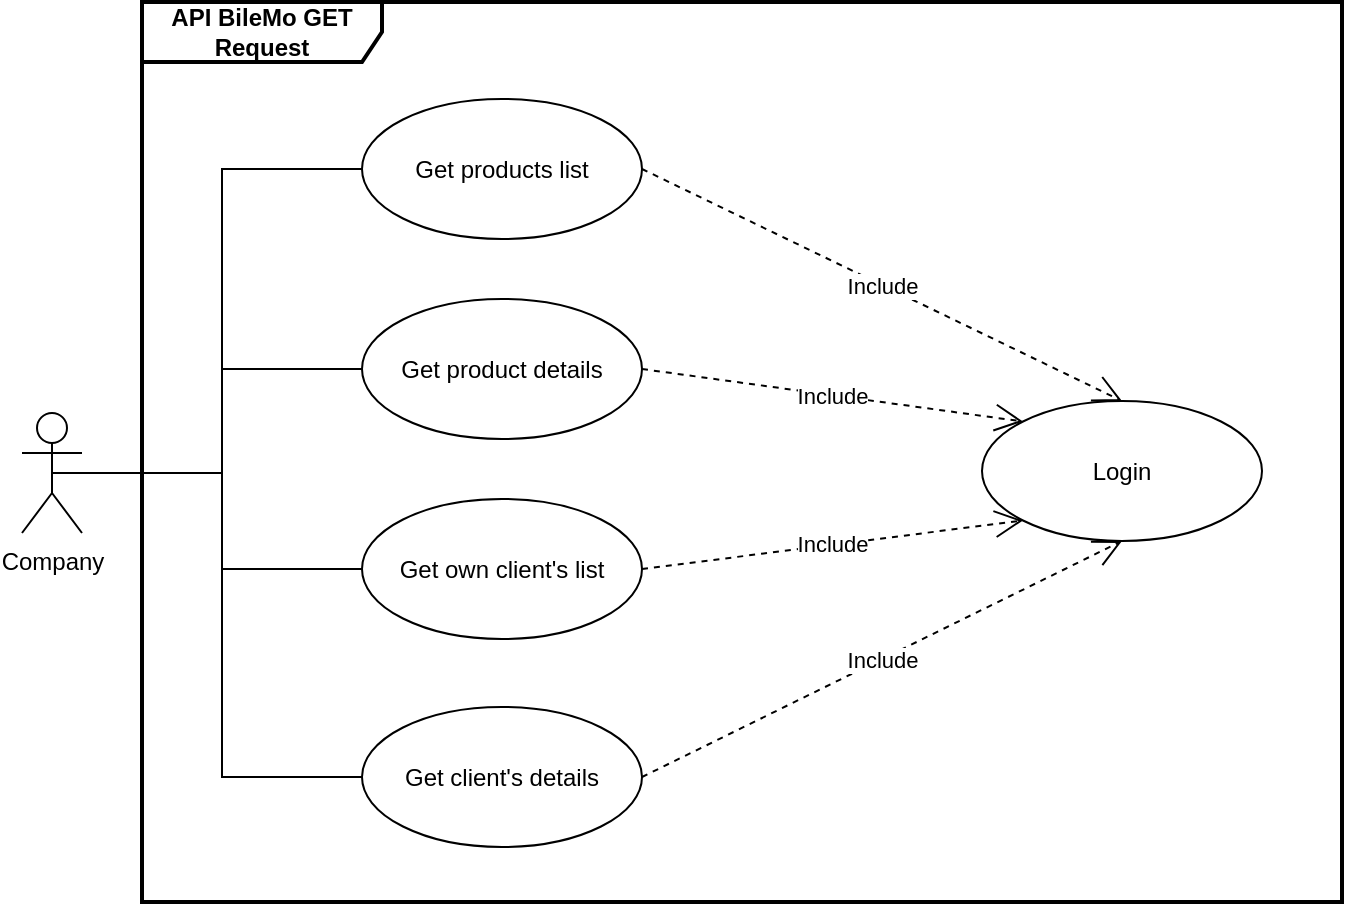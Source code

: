 <mxfile pages="5">
    <diagram id="f0m59UyX4XXk8T6lLft-" name="API BileMo GET Request">
        <mxGraphModel dx="1118" dy="568" grid="1" gridSize="10" guides="1" tooltips="1" connect="1" arrows="1" fold="1" page="1" pageScale="1" pageWidth="827" pageHeight="1169" math="0" shadow="0">
            <root>
                <mxCell id="6DKsoHw25dX94w_NEZeB-0"/>
                <mxCell id="6DKsoHw25dX94w_NEZeB-1" parent="6DKsoHw25dX94w_NEZeB-0"/>
                <mxCell id="6DKsoHw25dX94w_NEZeB-2" value="&lt;b&gt;API BileMo GET Request&lt;/b&gt;" style="shape=umlFrame;whiteSpace=wrap;html=1;strokeWidth=2;width=120;height=30;" parent="6DKsoHw25dX94w_NEZeB-1" vertex="1">
                    <mxGeometry x="120" y="210" width="600" height="450" as="geometry"/>
                </mxCell>
                <mxCell id="rr7lkaiJkXX8gv7BmYGH-1" value="Company" style="shape=umlActor;verticalLabelPosition=bottom;verticalAlign=top;html=1;" parent="6DKsoHw25dX94w_NEZeB-1" vertex="1">
                    <mxGeometry x="60" y="415.5" width="30" height="60" as="geometry"/>
                </mxCell>
                <mxCell id="bBP8XE8laNNLNXbJYFgu-1" value="Get products list" style="ellipse;whiteSpace=wrap;html=1;" parent="6DKsoHw25dX94w_NEZeB-1" vertex="1">
                    <mxGeometry x="230" y="258.5" width="140" height="70" as="geometry"/>
                </mxCell>
                <mxCell id="bBP8XE8laNNLNXbJYFgu-2" value="Get product details" style="ellipse;whiteSpace=wrap;html=1;" parent="6DKsoHw25dX94w_NEZeB-1" vertex="1">
                    <mxGeometry x="230" y="358.5" width="140" height="70" as="geometry"/>
                </mxCell>
                <mxCell id="bBP8XE8laNNLNXbJYFgu-3" value="Get client's details" style="ellipse;whiteSpace=wrap;html=1;" parent="6DKsoHw25dX94w_NEZeB-1" vertex="1">
                    <mxGeometry x="230" y="562.5" width="140" height="70" as="geometry"/>
                </mxCell>
                <mxCell id="bBP8XE8laNNLNXbJYFgu-4" value="Login" style="ellipse;whiteSpace=wrap;html=1;" parent="6DKsoHw25dX94w_NEZeB-1" vertex="1">
                    <mxGeometry x="540" y="409.5" width="140" height="70" as="geometry"/>
                </mxCell>
                <mxCell id="bBP8XE8laNNLNXbJYFgu-5" value="" style="endArrow=none;html=1;rounded=0;exitX=0.5;exitY=0.5;exitDx=0;exitDy=0;exitPerimeter=0;entryX=0;entryY=0.5;entryDx=0;entryDy=0;edgeStyle=orthogonalEdgeStyle;" parent="6DKsoHw25dX94w_NEZeB-1" source="rr7lkaiJkXX8gv7BmYGH-1" target="bBP8XE8laNNLNXbJYFgu-2" edge="1">
                    <mxGeometry relative="1" as="geometry">
                        <mxPoint x="80" y="236" as="sourcePoint"/>
                        <mxPoint x="240" y="236" as="targetPoint"/>
                    </mxGeometry>
                </mxCell>
                <mxCell id="bBP8XE8laNNLNXbJYFgu-6" value="" style="endArrow=none;html=1;rounded=0;exitX=0.5;exitY=0.5;exitDx=0;exitDy=0;exitPerimeter=0;entryX=0;entryY=0.5;entryDx=0;entryDy=0;edgeStyle=orthogonalEdgeStyle;" parent="6DKsoHw25dX94w_NEZeB-1" source="rr7lkaiJkXX8gv7BmYGH-1" target="bBP8XE8laNNLNXbJYFgu-1" edge="1">
                    <mxGeometry relative="1" as="geometry">
                        <mxPoint x="85" y="251.5" as="sourcePoint"/>
                        <mxPoint x="230" y="251.5" as="targetPoint"/>
                    </mxGeometry>
                </mxCell>
                <mxCell id="bBP8XE8laNNLNXbJYFgu-7" value="" style="endArrow=none;html=1;rounded=0;exitX=0.5;exitY=0.5;exitDx=0;exitDy=0;exitPerimeter=0;entryX=0;entryY=0.5;entryDx=0;entryDy=0;edgeStyle=orthogonalEdgeStyle;" parent="6DKsoHw25dX94w_NEZeB-1" source="rr7lkaiJkXX8gv7BmYGH-1" target="bBP8XE8laNNLNXbJYFgu-3" edge="1">
                    <mxGeometry relative="1" as="geometry">
                        <mxPoint x="85" y="251.5" as="sourcePoint"/>
                        <mxPoint x="230" y="151.5" as="targetPoint"/>
                    </mxGeometry>
                </mxCell>
                <mxCell id="bBP8XE8laNNLNXbJYFgu-8" value="Include" style="endArrow=open;endSize=12;dashed=1;html=1;rounded=0;endFill=0;entryX=0.5;entryY=1;entryDx=0;entryDy=0;exitX=1;exitY=0.5;exitDx=0;exitDy=0;" parent="6DKsoHw25dX94w_NEZeB-1" source="bBP8XE8laNNLNXbJYFgu-3" target="bBP8XE8laNNLNXbJYFgu-4" edge="1">
                    <mxGeometry width="160" relative="1" as="geometry">
                        <mxPoint x="330" y="416.5" as="sourcePoint"/>
                        <mxPoint x="490" y="416.5" as="targetPoint"/>
                    </mxGeometry>
                </mxCell>
                <mxCell id="bBP8XE8laNNLNXbJYFgu-9" value="Include" style="endArrow=open;endSize=12;dashed=1;html=1;rounded=0;endFill=0;entryX=0;entryY=0;entryDx=0;entryDy=0;exitX=1;exitY=0.5;exitDx=0;exitDy=0;" parent="6DKsoHw25dX94w_NEZeB-1" source="bBP8XE8laNNLNXbJYFgu-2" target="bBP8XE8laNNLNXbJYFgu-4" edge="1">
                    <mxGeometry width="160" relative="1" as="geometry">
                        <mxPoint x="370" y="351.5" as="sourcePoint"/>
                        <mxPoint x="520" y="246.5" as="targetPoint"/>
                    </mxGeometry>
                </mxCell>
                <mxCell id="bBP8XE8laNNLNXbJYFgu-10" value="Include" style="endArrow=open;endSize=12;dashed=1;html=1;rounded=0;endFill=0;entryX=0.5;entryY=0;entryDx=0;entryDy=0;exitX=1;exitY=0.5;exitDx=0;exitDy=0;" parent="6DKsoHw25dX94w_NEZeB-1" source="bBP8XE8laNNLNXbJYFgu-1" target="bBP8XE8laNNLNXbJYFgu-4" edge="1">
                    <mxGeometry width="160" relative="1" as="geometry">
                        <mxPoint x="370" y="251.5" as="sourcePoint"/>
                        <mxPoint x="520" y="252.5" as="targetPoint"/>
                    </mxGeometry>
                </mxCell>
                <mxCell id="bBP8XE8laNNLNXbJYFgu-11" value="Get own client's list" style="ellipse;whiteSpace=wrap;html=1;" parent="6DKsoHw25dX94w_NEZeB-1" vertex="1">
                    <mxGeometry x="230" y="458.5" width="140" height="70" as="geometry"/>
                </mxCell>
                <mxCell id="3" value="" style="endArrow=none;html=1;rounded=0;labelBackgroundColor=default;fontFamily=Helvetica;fontSize=11;fontColor=default;strokeColor=default;shape=connector;exitX=0.5;exitY=0.5;exitDx=0;exitDy=0;exitPerimeter=0;entryX=0;entryY=0.5;entryDx=0;entryDy=0;edgeStyle=orthogonalEdgeStyle;" parent="6DKsoHw25dX94w_NEZeB-1" source="rr7lkaiJkXX8gv7BmYGH-1" target="bBP8XE8laNNLNXbJYFgu-11" edge="1">
                    <mxGeometry width="50" height="50" relative="1" as="geometry">
                        <mxPoint x="300" y="350" as="sourcePoint"/>
                        <mxPoint x="350" y="300" as="targetPoint"/>
                    </mxGeometry>
                </mxCell>
                <mxCell id="12" value="Include" style="endArrow=open;endSize=12;dashed=1;html=1;rounded=0;endFill=0;entryX=0;entryY=1;entryDx=0;entryDy=0;exitX=1;exitY=0.5;exitDx=0;exitDy=0;" parent="6DKsoHw25dX94w_NEZeB-1" source="bBP8XE8laNNLNXbJYFgu-11" target="bBP8XE8laNNLNXbJYFgu-4" edge="1">
                    <mxGeometry width="160" relative="1" as="geometry">
                        <mxPoint x="370" y="251.5" as="sourcePoint"/>
                        <mxPoint x="520" y="252.5" as="targetPoint"/>
                    </mxGeometry>
                </mxCell>
            </root>
        </mxGraphModel>
    </diagram>
    <diagram name="API BileMo POST and DELETE Request" id="n4lsdzwWNAwlGl8MV8tp">
        <mxGraphModel dx="1118" dy="604" grid="1" gridSize="10" guides="1" tooltips="1" connect="1" arrows="1" fold="1" page="1" pageScale="1" pageWidth="827" pageHeight="1169" math="0" shadow="0">
            <root>
                <mxCell id="i7FRGyPvz78tvrcESSAm-0"/>
                <mxCell id="i7FRGyPvz78tvrcESSAm-1" parent="i7FRGyPvz78tvrcESSAm-0"/>
                <mxCell id="i7FRGyPvz78tvrcESSAm-2" value="&lt;b&gt;API BileMo POST and DELETE Request&lt;/b&gt;" style="shape=umlFrame;whiteSpace=wrap;html=1;strokeWidth=2;width=130;height=40;" vertex="1" parent="i7FRGyPvz78tvrcESSAm-1">
                    <mxGeometry x="120" y="310" width="600" height="390" as="geometry"/>
                </mxCell>
                <mxCell id="i7FRGyPvz78tvrcESSAm-3" value="Company" style="shape=umlActor;verticalLabelPosition=bottom;verticalAlign=top;html=1;" vertex="1" parent="i7FRGyPvz78tvrcESSAm-1">
                    <mxGeometry x="60" y="415.5" width="30" height="60" as="geometry"/>
                </mxCell>
                <mxCell id="i7FRGyPvz78tvrcESSAm-7" value="Login" style="ellipse;whiteSpace=wrap;html=1;" vertex="1" parent="i7FRGyPvz78tvrcESSAm-1">
                    <mxGeometry x="540" y="409.5" width="140" height="70" as="geometry"/>
                </mxCell>
                <mxCell id="i7FRGyPvz78tvrcESSAm-16" value="Add client" style="ellipse;whiteSpace=wrap;html=1;" vertex="1" parent="i7FRGyPvz78tvrcESSAm-1">
                    <mxGeometry x="230" y="360.5" width="140" height="70" as="geometry"/>
                </mxCell>
                <mxCell id="i7FRGyPvz78tvrcESSAm-17" value="Delete client" style="ellipse;whiteSpace=wrap;html=1;" vertex="1" parent="i7FRGyPvz78tvrcESSAm-1">
                    <mxGeometry x="230" y="460.5" width="140" height="70" as="geometry"/>
                </mxCell>
                <mxCell id="i7FRGyPvz78tvrcESSAm-18" value="" style="endArrow=none;html=1;rounded=0;exitX=0.5;exitY=0.5;exitDx=0;exitDy=0;exitPerimeter=0;entryX=0;entryY=0.5;entryDx=0;entryDy=0;edgeStyle=orthogonalEdgeStyle;" edge="1" parent="i7FRGyPvz78tvrcESSAm-1" source="i7FRGyPvz78tvrcESSAm-3" target="i7FRGyPvz78tvrcESSAm-16">
                    <mxGeometry relative="1" as="geometry">
                        <mxPoint x="85" y="454.5" as="sourcePoint"/>
                        <mxPoint x="230" y="555" as="targetPoint"/>
                    </mxGeometry>
                </mxCell>
                <mxCell id="i7FRGyPvz78tvrcESSAm-19" value="" style="endArrow=none;html=1;rounded=0;exitX=0.5;exitY=0.5;exitDx=0;exitDy=0;exitPerimeter=0;entryX=0;entryY=0.5;entryDx=0;entryDy=0;edgeStyle=orthogonalEdgeStyle;" edge="1" parent="i7FRGyPvz78tvrcESSAm-1" source="i7FRGyPvz78tvrcESSAm-3" target="i7FRGyPvz78tvrcESSAm-17">
                    <mxGeometry relative="1" as="geometry">
                        <mxPoint x="95" y="464.5" as="sourcePoint"/>
                        <mxPoint x="230" y="655" as="targetPoint"/>
                    </mxGeometry>
                </mxCell>
                <mxCell id="i7FRGyPvz78tvrcESSAm-21" value="Include" style="endArrow=open;endSize=12;dashed=1;html=1;rounded=0;endFill=0;exitX=1;exitY=0.5;exitDx=0;exitDy=0;entryX=0;entryY=0;entryDx=0;entryDy=0;" edge="1" parent="i7FRGyPvz78tvrcESSAm-1" source="i7FRGyPvz78tvrcESSAm-16" target="i7FRGyPvz78tvrcESSAm-7">
                    <mxGeometry width="160" relative="1" as="geometry">
                        <mxPoint x="370.0" y="555" as="sourcePoint"/>
                        <mxPoint x="559" y="471" as="targetPoint"/>
                    </mxGeometry>
                </mxCell>
                <mxCell id="i7FRGyPvz78tvrcESSAm-22" value="Include" style="endArrow=open;endSize=12;dashed=1;html=1;rounded=0;endFill=0;exitX=1;exitY=0.5;exitDx=0;exitDy=0;entryX=0;entryY=1;entryDx=0;entryDy=0;" edge="1" parent="i7FRGyPvz78tvrcESSAm-1" source="i7FRGyPvz78tvrcESSAm-17" target="i7FRGyPvz78tvrcESSAm-7">
                    <mxGeometry width="160" relative="1" as="geometry">
                        <mxPoint x="370.0" y="655" as="sourcePoint"/>
                        <mxPoint x="569" y="481" as="targetPoint"/>
                    </mxGeometry>
                </mxCell>
                <mxCell id="zGFIvY37AzBbpe5EkMYx-0" value="Extend" style="endArrow=open;endSize=12;dashed=1;html=1;rounded=0;endFill=0;exitX=0.5;exitY=1;exitDx=0;exitDy=0;entryX=0.5;entryY=0;entryDx=0;entryDy=0;" edge="1" parent="i7FRGyPvz78tvrcESSAm-1" source="i7FRGyPvz78tvrcESSAm-7" target="zGFIvY37AzBbpe5EkMYx-1">
                    <mxGeometry width="160" relative="1" as="geometry">
                        <mxPoint x="414" y="572" as="sourcePoint"/>
                        <mxPoint x="604.503" y="596.251" as="targetPoint"/>
                    </mxGeometry>
                </mxCell>
                <mxCell id="zGFIvY37AzBbpe5EkMYx-1" value="Authentication" style="ellipse;whiteSpace=wrap;html=1;" vertex="1" parent="i7FRGyPvz78tvrcESSAm-1">
                    <mxGeometry x="540" y="600" width="140" height="70" as="geometry"/>
                </mxCell>
            </root>
        </mxGraphModel>
    </diagram>
    <diagram id="eC-6JnDmUxsPD_PhaU3l" name="4-Sequence diagram - Add a trick">
        <mxGraphModel dx="1118" dy="568" grid="1" gridSize="10" guides="1" tooltips="1" connect="1" arrows="1" fold="1" page="1" pageScale="1" pageWidth="827" pageHeight="1169" math="0" shadow="0">
            <root>
                <mxCell id="brqWUkC3irDhE1S2QIGh-0"/>
                <mxCell id="brqWUkC3irDhE1S2QIGh-1" parent="brqWUkC3irDhE1S2QIGh-0"/>
                <mxCell id="w51JznBJkHtwEDFmF312-1" value="&lt;b&gt;&lt;i&gt;seq&lt;/i&gt;&lt;/b&gt; get client details" style="shape=umlFrame;whiteSpace=wrap;html=1;strokeWidth=1;width=50;height=53;" parent="brqWUkC3irDhE1S2QIGh-1" vertex="1">
                    <mxGeometry x="60" y="1010" width="630" height="255" as="geometry"/>
                </mxCell>
                <mxCell id="RygS2P1QvMMJ2O24Hlwr-15" value="&lt;b&gt;&lt;i&gt;seq&lt;/i&gt;&lt;/b&gt; get client list" style="shape=umlFrame;whiteSpace=wrap;html=1;strokeWidth=1;width=50;height=53;" parent="brqWUkC3irDhE1S2QIGh-1" vertex="1">
                    <mxGeometry x="60" y="730" width="630" height="255" as="geometry"/>
                </mxCell>
                <mxCell id="RygS2P1QvMMJ2O24Hlwr-13" value="&lt;b&gt;&lt;i&gt;alt&lt;/i&gt;&lt;/b&gt;" style="shape=umlFrame;whiteSpace=wrap;html=1;strokeWidth=1;width=40;height=20;" parent="brqWUkC3irDhE1S2QIGh-1" vertex="1">
                    <mxGeometry x="80" y="610" width="380" height="80" as="geometry"/>
                </mxCell>
                <mxCell id="jlLZkJN6LQEJ1ZwJu0rV-0" value="&lt;b&gt;GET Requests&lt;br&gt;&lt;/b&gt;" style="shape=umlFrame;whiteSpace=wrap;html=1;strokeWidth=2;width=100;height=30;" parent="brqWUkC3irDhE1S2QIGh-1" vertex="1">
                    <mxGeometry x="20" y="10" width="730" height="1290" as="geometry"/>
                </mxCell>
                <mxCell id="o1nZzejRYdKS4y2njN4r-0" value="&lt;b&gt;&lt;i&gt;seq&lt;/i&gt;&lt;/b&gt; get product list" style="shape=umlFrame;whiteSpace=wrap;html=1;strokeWidth=1;width=60;height=45;" parent="brqWUkC3irDhE1S2QIGh-1" vertex="1">
                    <mxGeometry x="60" y="185" width="630" height="255" as="geometry"/>
                </mxCell>
                <mxCell id="8E3sPG_qOD3d4iU-QDzk-1" value="&lt;b&gt;&lt;i&gt;alt&lt;/i&gt;&lt;/b&gt;" style="shape=umlFrame;whiteSpace=wrap;html=1;strokeWidth=1;width=40;height=20;" parent="brqWUkC3irDhE1S2QIGh-1" vertex="1">
                    <mxGeometry x="80" y="335" width="380" height="80" as="geometry"/>
                </mxCell>
                <mxCell id="AQNA0blqvMLty4oz0Igg-5" value="API" style="shape=umlLifeline;perimeter=lifelinePerimeter;whiteSpace=wrap;html=1;container=1;collapsible=0;recursiveResize=0;outlineConnect=0;strokeWidth=1;" parent="brqWUkC3irDhE1S2QIGh-1" vertex="1">
                    <mxGeometry x="365" y="90" width="100" height="1210" as="geometry"/>
                </mxCell>
                <mxCell id="RYUsw-86s8kyvDp440Hq-1" value="" style="shape=umlLifeline;participant=umlActor;perimeter=lifelinePerimeter;whiteSpace=wrap;html=1;container=1;collapsible=0;recursiveResize=0;verticalAlign=top;spacingTop=36;outlineConnect=0;strokeWidth=1;" parent="brqWUkC3irDhE1S2QIGh-1" vertex="1">
                    <mxGeometry x="141" y="90" width="20" height="1210" as="geometry"/>
                </mxCell>
                <mxCell id="AQNA0blqvMLty4oz0Igg-3" value="" style="html=1;points=[];perimeter=orthogonalPerimeter;strokeWidth=1;" parent="brqWUkC3irDhE1S2QIGh-1" vertex="1">
                    <mxGeometry x="421" y="235" width="10" height="40" as="geometry"/>
                </mxCell>
                <mxCell id="AQNA0blqvMLty4oz0Igg-4" value="Auth check" style="edgeStyle=orthogonalEdgeStyle;html=1;align=left;spacingLeft=2;endArrow=block;rounded=0;entryX=1;entryY=0;" parent="brqWUkC3irDhE1S2QIGh-1" edge="1">
                    <mxGeometry relative="1" as="geometry">
                        <mxPoint x="421" y="215" as="sourcePoint"/>
                        <Array as="points">
                            <mxPoint x="451" y="215"/>
                        </Array>
                        <mxPoint x="428.5" y="235" as="targetPoint"/>
                    </mxGeometry>
                </mxCell>
                <mxCell id="RYUsw-86s8kyvDp440Hq-2" value=": Company" style="text;align=center;fontStyle=1;verticalAlign=middle;spacingLeft=3;spacingRight=3;strokeColor=none;rotatable=0;points=[[0,0.5],[1,0.5]];portConstraint=eastwest;" parent="brqWUkC3irDhE1S2QIGh-1" vertex="1">
                    <mxGeometry x="111" y="60" width="80" height="26" as="geometry"/>
                </mxCell>
                <mxCell id="o1nZzejRYdKS4y2njN4r-1" value="" style="html=1;points=[];perimeter=orthogonalPerimeter;strokeWidth=1;" parent="brqWUkC3irDhE1S2QIGh-1" vertex="1">
                    <mxGeometry x="146" y="215" width="10" height="195" as="geometry"/>
                </mxCell>
                <mxCell id="o1nZzejRYdKS4y2njN4r-2" value="" style="html=1;points=[];perimeter=orthogonalPerimeter;strokeWidth=1;" parent="brqWUkC3irDhE1S2QIGh-1" vertex="1">
                    <mxGeometry x="411" y="215" width="10" height="195" as="geometry"/>
                </mxCell>
                <mxCell id="o1nZzejRYdKS4y2njN4r-3" value="Get product list" style="html=1;verticalAlign=bottom;endArrow=block;entryX=0;entryY=0;rounded=0;exitX=0.9;exitY=0;exitDx=0;exitDy=0;exitPerimeter=0;" parent="brqWUkC3irDhE1S2QIGh-1" source="o1nZzejRYdKS4y2njN4r-1" target="o1nZzejRYdKS4y2njN4r-2" edge="1">
                    <mxGeometry relative="1" as="geometry">
                        <mxPoint x="341" y="215" as="sourcePoint"/>
                    </mxGeometry>
                </mxCell>
                <mxCell id="o1nZzejRYdKS4y2njN4r-4" value="Return product list and code 200" style="html=1;verticalAlign=bottom;endArrow=open;dashed=1;endSize=8;exitX=0;exitY=0.784;rounded=0;entryX=1;entryY=0.784;entryDx=0;entryDy=0;entryPerimeter=0;exitDx=0;exitDy=0;exitPerimeter=0;" parent="brqWUkC3irDhE1S2QIGh-1" edge="1">
                    <mxGeometry relative="1" as="geometry">
                        <mxPoint x="156" y="359.88" as="targetPoint"/>
                        <mxPoint x="411" y="359.88" as="sourcePoint"/>
                    </mxGeometry>
                </mxCell>
                <mxCell id="NZG-i0DmfbZPKuxmtt7j-0" value="BDD" style="shape=umlLifeline;perimeter=lifelinePerimeter;whiteSpace=wrap;html=1;container=1;collapsible=0;recursiveResize=0;outlineConnect=0;strokeWidth=1;" parent="brqWUkC3irDhE1S2QIGh-1" vertex="1">
                    <mxGeometry x="600" y="90" width="100" height="1210" as="geometry"/>
                </mxCell>
                <mxCell id="NZG-i0DmfbZPKuxmtt7j-1" value="" style="html=1;points=[];perimeter=orthogonalPerimeter;strokeWidth=1;" parent="NZG-i0DmfbZPKuxmtt7j-0" vertex="1">
                    <mxGeometry x="45" y="161" width="10" height="80" as="geometry"/>
                </mxCell>
                <mxCell id="NZG-i0DmfbZPKuxmtt7j-2" value="Response" style="html=1;verticalAlign=bottom;endArrow=open;dashed=1;endSize=8;exitX=0;exitY=0.95;rounded=0;" parent="brqWUkC3irDhE1S2QIGh-1" edge="1">
                    <mxGeometry relative="1" as="geometry">
                        <mxPoint x="420" y="322" as="targetPoint"/>
                        <mxPoint x="644.67" y="322" as="sourcePoint"/>
                    </mxGeometry>
                </mxCell>
                <mxCell id="NZG-i0DmfbZPKuxmtt7j-3" value="Request" style="html=1;verticalAlign=bottom;endArrow=block;entryX=0;entryY=0;rounded=0;" parent="brqWUkC3irDhE1S2QIGh-1" edge="1">
                    <mxGeometry relative="1" as="geometry">
                        <mxPoint x="420" y="282" as="sourcePoint"/>
                        <mxPoint x="646" y="282.0" as="targetPoint"/>
                    </mxGeometry>
                </mxCell>
                <mxCell id="8E3sPG_qOD3d4iU-QDzk-2" value="" style="endArrow=none;dashed=1;html=1;exitX=-0.003;exitY=0.488;exitDx=0;exitDy=0;exitPerimeter=0;entryX=1.003;entryY=0.488;entryDx=0;entryDy=0;entryPerimeter=0;" parent="brqWUkC3irDhE1S2QIGh-1" source="8E3sPG_qOD3d4iU-QDzk-1" target="8E3sPG_qOD3d4iU-QDzk-1" edge="1">
                    <mxGeometry width="50" height="50" relative="1" as="geometry">
                        <mxPoint x="390" y="480" as="sourcePoint"/>
                        <mxPoint x="440" y="430" as="targetPoint"/>
                    </mxGeometry>
                </mxCell>
                <mxCell id="8E3sPG_qOD3d4iU-QDzk-3" value="Return error and code" style="html=1;verticalAlign=bottom;endArrow=open;dashed=1;endSize=8;exitX=0;exitY=0.784;rounded=0;entryX=1;entryY=0.784;entryDx=0;entryDy=0;entryPerimeter=0;exitDx=0;exitDy=0;exitPerimeter=0;" parent="brqWUkC3irDhE1S2QIGh-1" edge="1">
                    <mxGeometry relative="1" as="geometry">
                        <mxPoint x="156" y="400.0" as="targetPoint"/>
                        <mxPoint x="411" y="400.0" as="sourcePoint"/>
                    </mxGeometry>
                </mxCell>
                <mxCell id="RygS2P1QvMMJ2O24Hlwr-0" value="&lt;b&gt;&lt;i&gt;seq&lt;/i&gt;&lt;/b&gt; get product details" style="shape=umlFrame;whiteSpace=wrap;html=1;strokeWidth=1;width=50;height=53;" parent="brqWUkC3irDhE1S2QIGh-1" vertex="1">
                    <mxGeometry x="60" y="457" width="630" height="255" as="geometry"/>
                </mxCell>
                <mxCell id="RygS2P1QvMMJ2O24Hlwr-1" value="" style="html=1;points=[];perimeter=orthogonalPerimeter;strokeWidth=1;" parent="brqWUkC3irDhE1S2QIGh-1" vertex="1">
                    <mxGeometry x="421" y="507" width="10" height="40" as="geometry"/>
                </mxCell>
                <mxCell id="RygS2P1QvMMJ2O24Hlwr-2" value="Auth check" style="edgeStyle=orthogonalEdgeStyle;html=1;align=left;spacingLeft=2;endArrow=block;rounded=0;entryX=1;entryY=0;" parent="brqWUkC3irDhE1S2QIGh-1" edge="1">
                    <mxGeometry relative="1" as="geometry">
                        <mxPoint x="421" y="487" as="sourcePoint"/>
                        <Array as="points">
                            <mxPoint x="451" y="487"/>
                        </Array>
                        <mxPoint x="428.5" y="507" as="targetPoint"/>
                    </mxGeometry>
                </mxCell>
                <mxCell id="RygS2P1QvMMJ2O24Hlwr-3" value="" style="html=1;points=[];perimeter=orthogonalPerimeter;strokeWidth=1;" parent="brqWUkC3irDhE1S2QIGh-1" vertex="1">
                    <mxGeometry x="146" y="487" width="10" height="195" as="geometry"/>
                </mxCell>
                <mxCell id="RygS2P1QvMMJ2O24Hlwr-4" value="Get product details" style="html=1;verticalAlign=bottom;endArrow=block;entryX=0;entryY=0;rounded=0;exitX=0.9;exitY=0;exitDx=0;exitDy=0;exitPerimeter=0;" parent="brqWUkC3irDhE1S2QIGh-1" source="RygS2P1QvMMJ2O24Hlwr-3" edge="1">
                    <mxGeometry relative="1" as="geometry">
                        <mxPoint x="341" y="487" as="sourcePoint"/>
                        <mxPoint x="411" y="487" as="targetPoint"/>
                    </mxGeometry>
                </mxCell>
                <mxCell id="RygS2P1QvMMJ2O24Hlwr-5" value="Return product details and code 200" style="html=1;verticalAlign=bottom;endArrow=open;dashed=1;endSize=8;exitX=0;exitY=0.784;rounded=0;entryX=1;entryY=0.784;entryDx=0;entryDy=0;entryPerimeter=0;exitDx=0;exitDy=0;exitPerimeter=0;" parent="brqWUkC3irDhE1S2QIGh-1" edge="1">
                    <mxGeometry relative="1" as="geometry">
                        <mxPoint x="156" y="631.88" as="targetPoint"/>
                        <mxPoint x="411" y="631.88" as="sourcePoint"/>
                    </mxGeometry>
                </mxCell>
                <mxCell id="RygS2P1QvMMJ2O24Hlwr-6" value="Response" style="html=1;verticalAlign=bottom;endArrow=open;dashed=1;endSize=8;exitX=0;exitY=0.95;rounded=0;" parent="brqWUkC3irDhE1S2QIGh-1" edge="1">
                    <mxGeometry relative="1" as="geometry">
                        <mxPoint x="420" y="594" as="targetPoint"/>
                        <mxPoint x="644.67" y="594" as="sourcePoint"/>
                    </mxGeometry>
                </mxCell>
                <mxCell id="RygS2P1QvMMJ2O24Hlwr-7" value="Request" style="html=1;verticalAlign=bottom;endArrow=block;entryX=0;entryY=0;rounded=0;" parent="brqWUkC3irDhE1S2QIGh-1" edge="1">
                    <mxGeometry relative="1" as="geometry">
                        <mxPoint x="420" y="554" as="sourcePoint"/>
                        <mxPoint x="646" y="554.0" as="targetPoint"/>
                    </mxGeometry>
                </mxCell>
                <mxCell id="RygS2P1QvMMJ2O24Hlwr-8" value="" style="endArrow=none;dashed=1;html=1;exitX=-0.003;exitY=0.488;exitDx=0;exitDy=0;exitPerimeter=0;entryX=1.003;entryY=0.488;entryDx=0;entryDy=0;entryPerimeter=0;" parent="brqWUkC3irDhE1S2QIGh-1" edge="1">
                    <mxGeometry width="50" height="50" relative="1" as="geometry">
                        <mxPoint x="78.86" y="646.04" as="sourcePoint"/>
                        <mxPoint x="461.14" y="646.04" as="targetPoint"/>
                    </mxGeometry>
                </mxCell>
                <mxCell id="RygS2P1QvMMJ2O24Hlwr-9" value="Return error and code" style="html=1;verticalAlign=bottom;endArrow=open;dashed=1;endSize=8;exitX=0;exitY=0.784;rounded=0;entryX=1;entryY=0.784;entryDx=0;entryDy=0;entryPerimeter=0;exitDx=0;exitDy=0;exitPerimeter=0;" parent="brqWUkC3irDhE1S2QIGh-1" edge="1">
                    <mxGeometry relative="1" as="geometry">
                        <mxPoint x="156" y="672" as="targetPoint"/>
                        <mxPoint x="411" y="672" as="sourcePoint"/>
                    </mxGeometry>
                </mxCell>
                <mxCell id="RygS2P1QvMMJ2O24Hlwr-10" value="" style="html=1;points=[];perimeter=orthogonalPerimeter;strokeWidth=1;" parent="brqWUkC3irDhE1S2QIGh-1" vertex="1">
                    <mxGeometry x="411" y="487" width="10" height="195" as="geometry"/>
                </mxCell>
                <mxCell id="RygS2P1QvMMJ2O24Hlwr-11" value="" style="html=1;points=[];perimeter=orthogonalPerimeter;strokeWidth=1;" parent="brqWUkC3irDhE1S2QIGh-1" vertex="1">
                    <mxGeometry x="645" y="530" width="10" height="80" as="geometry"/>
                </mxCell>
                <mxCell id="RygS2P1QvMMJ2O24Hlwr-14" value="&lt;b&gt;&lt;i&gt;alt&lt;/i&gt;&lt;/b&gt;" style="shape=umlFrame;whiteSpace=wrap;html=1;strokeWidth=1;width=40;height=20;" parent="brqWUkC3irDhE1S2QIGh-1" vertex="1">
                    <mxGeometry x="80" y="875" width="380" height="80" as="geometry"/>
                </mxCell>
                <mxCell id="RygS2P1QvMMJ2O24Hlwr-16" value="" style="html=1;points=[];perimeter=orthogonalPerimeter;strokeWidth=1;" parent="brqWUkC3irDhE1S2QIGh-1" vertex="1">
                    <mxGeometry x="421" y="780" width="10" height="40" as="geometry"/>
                </mxCell>
                <mxCell id="RygS2P1QvMMJ2O24Hlwr-17" value="Auth check" style="edgeStyle=orthogonalEdgeStyle;html=1;align=left;spacingLeft=2;endArrow=block;rounded=0;entryX=1;entryY=0;" parent="brqWUkC3irDhE1S2QIGh-1" edge="1">
                    <mxGeometry relative="1" as="geometry">
                        <mxPoint x="421" y="760" as="sourcePoint"/>
                        <Array as="points">
                            <mxPoint x="451" y="760"/>
                        </Array>
                        <mxPoint x="428.5" y="780" as="targetPoint"/>
                    </mxGeometry>
                </mxCell>
                <mxCell id="RygS2P1QvMMJ2O24Hlwr-18" value="" style="html=1;points=[];perimeter=orthogonalPerimeter;strokeWidth=1;" parent="brqWUkC3irDhE1S2QIGh-1" vertex="1">
                    <mxGeometry x="146" y="760" width="10" height="195" as="geometry"/>
                </mxCell>
                <mxCell id="RygS2P1QvMMJ2O24Hlwr-19" value="Get client list" style="html=1;verticalAlign=bottom;endArrow=block;entryX=0;entryY=0;rounded=0;exitX=0.9;exitY=0;exitDx=0;exitDy=0;exitPerimeter=0;" parent="brqWUkC3irDhE1S2QIGh-1" source="RygS2P1QvMMJ2O24Hlwr-18" edge="1">
                    <mxGeometry relative="1" as="geometry">
                        <mxPoint x="341" y="760" as="sourcePoint"/>
                        <mxPoint x="411" y="760" as="targetPoint"/>
                    </mxGeometry>
                </mxCell>
                <mxCell id="RygS2P1QvMMJ2O24Hlwr-20" value="Return client list&lt;span style=&quot;color: rgba(0 , 0 , 0 , 0) ; font-family: monospace ; font-size: 0px&quot;&gt;%3CmxGraphModel%3E%3Croot%3E%3CmxCell%20id%3D%220%22%2F%3E%3CmxCell%20id%3D%221%22%20parent%3D%220%22%2F%3E%3CmxCell%20id%3D%222%22%20value%3D%22%26lt%3Bb%26gt%3B%26lt%3Bi%26gt%3Balt%26lt%3B%2Fi%26gt%3B%26lt%3B%2Fb%26gt%3B%22%20style%3D%22shape%3DumlFrame%3BwhiteSpace%3Dwrap%3Bhtml%3D1%3BstrokeWidth%3D1%3Bwidth%3D40%3Bheight%3D20%3B%22%20vertex%3D%221%22%20parent%3D%221%22%3E%3CmxGeometry%20x%3D%2280%22%20y%3D%22610%22%20width%3D%22380%22%20height%3D%2280%22%20as%3D%22geometry%22%2F%3E%3C%2FmxCell%3E%3CmxCell%20id%3D%223%22%20value%3D%22%26lt%3Bb%26gt%3B%26lt%3Bi%26gt%3Bseq%26lt%3B%2Fi%26gt%3B%26lt%3B%2Fb%26gt%3B%20get%20product%20details%22%20style%3D%22shape%3DumlFrame%3BwhiteSpace%3Dwrap%3Bhtml%3D1%3BstrokeWidth%3D1%3Bwidth%3D50%3Bheight%3D53%3B%22%20vertex%3D%221%22%20parent%3D%221%22%3E%3CmxGeometry%20x%3D%2260%22%20y%3D%22457%22%20width%3D%22630%22%20height%3D%22255%22%20as%3D%22geometry%22%2F%3E%3C%2FmxCell%3E%3CmxCell%20id%3D%224%22%20value%3D%22%22%20style%3D%22html%3D1%3Bpoints%3D%5B%5D%3Bperimeter%3DorthogonalPerimeter%3BstrokeWidth%3D1%3B%22%20vertex%3D%221%22%20parent%3D%221%22%3E%3CmxGeometry%20x%3D%22421%22%20y%3D%22507%22%20width%3D%2210%22%20height%3D%2240%22%20as%3D%22geometry%22%2F%3E%3C%2FmxCell%3E%3CmxCell%20id%3D%225%22%20value%3D%22Auth%20check%22%20style%3D%22edgeStyle%3DorthogonalEdgeStyle%3Bhtml%3D1%3Balign%3Dleft%3BspacingLeft%3D2%3BendArrow%3Dblock%3Brounded%3D0%3BentryX%3D1%3BentryY%3D0%3B%22%20edge%3D%221%22%20parent%3D%221%22%3E%3CmxGeometry%20relative%3D%221%22%20as%3D%22geometry%22%3E%3CmxPoint%20x%3D%22421%22%20y%3D%22487%22%20as%3D%22sourcePoint%22%2F%3E%3CArray%20as%3D%22points%22%3E%3CmxPoint%20x%3D%22451%22%20y%3D%22487%22%2F%3E%3C%2FArray%3E%3CmxPoint%20x%3D%22428.5%22%20y%3D%22507%22%20as%3D%22targetPoint%22%2F%3E%3C%2FmxGeometry%3E%3C%2FmxCell%3E%3CmxCell%20id%3D%226%22%20value%3D%22%22%20style%3D%22html%3D1%3Bpoints%3D%5B%5D%3Bperimeter%3DorthogonalPerimeter%3BstrokeWidth%3D1%3B%22%20vertex%3D%221%22%20parent%3D%221%22%3E%3CmxGeometry%20x%3D%22146%22%20y%3D%22487%22%20width%3D%2210%22%20height%3D%22195%22%20as%3D%22geometry%22%2F%3E%3C%2FmxCell%3E%3CmxCell%20id%3D%227%22%20value%3D%22Get%20product%20details%22%20style%3D%22html%3D1%3BverticalAlign%3Dbottom%3BendArrow%3Dblock%3BentryX%3D0%3BentryY%3D0%3Brounded%3D0%3BexitX%3D0.9%3BexitY%3D0%3BexitDx%3D0%3BexitDy%3D0%3BexitPerimeter%3D0%3B%22%20edge%3D%221%22%20source%3D%226%22%20parent%3D%221%22%3E%3CmxGeometry%20relative%3D%221%22%20as%3D%22geometry%22%3E%3CmxPoint%20x%3D%22341%22%20y%3D%22487%22%20as%3D%22sourcePoint%22%2F%3E%3CmxPoint%20x%3D%22411%22%20y%3D%22487%22%20as%3D%22targetPoint%22%2F%3E%3C%2FmxGeometry%3E%3C%2FmxCell%3E%3CmxCell%20id%3D%228%22%20value%3D%22Return%20product%20details%20and%20code%20200%22%20style%3D%22html%3D1%3BverticalAlign%3Dbottom%3BendArrow%3Dopen%3Bdashed%3D1%3BendSize%3D8%3BexitX%3D0%3BexitY%3D0.784%3Brounded%3D0%3BentryX%3D1%3BentryY%3D0.784%3BentryDx%3D0%3BentryDy%3D0%3BentryPerimeter%3D0%3BexitDx%3D0%3BexitDy%3D0%3BexitPerimeter%3D0%3B%22%20edge%3D%221%22%20parent%3D%221%22%3E%3CmxGeometry%20relative%3D%221%22%20as%3D%22geometry%22%3E%3CmxPoint%20x%3D%22156%22%20y%3D%22631.88%22%20as%3D%22targetPoint%22%2F%3E%3CmxPoint%20x%3D%22411%22%20y%3D%22631.88%22%20as%3D%22sourcePoint%22%2F%3E%3C%2FmxGeometry%3E%3C%2FmxCell%3E%3CmxCell%20id%3D%229%22%20value%3D%22Response%22%20style%3D%22html%3D1%3BverticalAlign%3Dbottom%3BendArrow%3Dopen%3Bdashed%3D1%3BendSize%3D8%3BexitX%3D0%3BexitY%3D0.95%3Brounded%3D0%3B%22%20edge%3D%221%22%20parent%3D%221%22%3E%3CmxGeometry%20relative%3D%221%22%20as%3D%22geometry%22%3E%3CmxPoint%20x%3D%22420%22%20y%3D%22594%22%20as%3D%22targetPoint%22%2F%3E%3CmxPoint%20x%3D%22644.67%22%20y%3D%22594%22%20as%3D%22sourcePoint%22%2F%3E%3C%2FmxGeometry%3E%3C%2FmxCell%3E%3CmxCell%20id%3D%2210%22%20value%3D%22Request%22%20style%3D%22html%3D1%3BverticalAlign%3Dbottom%3BendArrow%3Dblock%3BentryX%3D0%3BentryY%3D0%3Brounded%3D0%3B%22%20edge%3D%221%22%20parent%3D%221%22%3E%3CmxGeometry%20relative%3D%221%22%20as%3D%22geometry%22%3E%3CmxPoint%20x%3D%22420%22%20y%3D%22554%22%20as%3D%22sourcePoint%22%2F%3E%3CmxPoint%20x%3D%22646%22%20y%3D%22554%22%20as%3D%22targetPoint%22%2F%3E%3C%2FmxGeometry%3E%3C%2FmxCell%3E%3CmxCell%20id%3D%2211%22%20value%3D%22%22%20style%3D%22endArrow%3Dnone%3Bdashed%3D1%3Bhtml%3D1%3BexitX%3D-0.003%3BexitY%3D0.488%3BexitDx%3D0%3BexitDy%3D0%3BexitPerimeter%3D0%3BentryX%3D1.003%3BentryY%3D0.488%3BentryDx%3D0%3BentryDy%3D0%3BentryPerimeter%3D0%3B%22%20edge%3D%221%22%20parent%3D%221%22%3E%3CmxGeometry%20width%3D%2250%22%20height%3D%2250%22%20relative%3D%221%22%20as%3D%22geometry%22%3E%3CmxPoint%20x%3D%2278.86%22%20y%3D%22646.04%22%20as%3D%22sourcePoint%22%2F%3E%3CmxPoint%20x%3D%22461.14%22%20y%3D%22646.04%22%20as%3D%22targetPoint%22%2F%3E%3C%2FmxGeometry%3E%3C%2FmxCell%3E%3CmxCell%20id%3D%2212%22%20value%3D%22Return%20error%20and%20code%22%20style%3D%22html%3D1%3BverticalAlign%3Dbottom%3BendArrow%3Dopen%3Bdashed%3D1%3BendSize%3D8%3BexitX%3D0%3BexitY%3D0.784%3Brounded%3D0%3BentryX%3D1%3BentryY%3D0.784%3BentryDx%3D0%3BentryDy%3D0%3BentryPerimeter%3D0%3BexitDx%3D0%3BexitDy%3D0%3BexitPerimeter%3D0%3B%22%20edge%3D%221%22%20parent%3D%221%22%3E%3CmxGeometry%20relative%3D%221%22%20as%3D%22geometry%22%3E%3CmxPoint%20x%3D%22156%22%20y%3D%22672%22%20as%3D%22targetPoint%22%2F%3E%3CmxPoint%20x%3D%22411%22%20y%3D%22672%22%20as%3D%22sourcePoint%22%2F%3E%3C%2FmxGeometry%3E%3C%2FmxCell%3E%3CmxCell%20id%3D%2213%22%20value%3D%22%22%20style%3D%22html%3D1%3Bpoints%3D%5B%5D%3Bperimeter%3DorthogonalPerimeter%3BstrokeWidth%3D1%3B%22%20vertex%3D%221%22%20parent%3D%221%22%3E%3CmxGeometry%20x%3D%22411%22%20y%3D%22487%22%20width%3D%2210%22%20height%3D%22195%22%20as%3D%22geometry%22%2F%3E%3C%2FmxCell%3E%3CmxCell%20id%3D%2214%22%20value%3D%22%22%20style%3D%22html%3D1%3Bpoints%3D%5B%5D%3Bperimeter%3DorthogonalPerimeter%3BstrokeWidth%3D1%3B%22%20vertex%3D%221%22%20parent%3D%221%22%3E%3CmxGeometry%20x%3D%22645%22%20y%3D%22530%22%20width%3D%2210%22%20height%3D%2280%22%20as%3D%22geometry%22%2F%3E%3C%2FmxCell%3E%3C%2Froot%3E%3C%2FmxGraphModel%3E&lt;/span&gt;&lt;span style=&quot;color: rgba(0 , 0 , 0 , 0) ; font-family: monospace ; font-size: 0px&quot;&gt;%3CmxGraphModel%3E%3Croot%3E%3CmxCell%20id%3D%220%22%2F%3E%3CmxCell%20id%3D%221%22%20parent%3D%220%22%2F%3E%3CmxCell%20id%3D%222%22%20value%3D%22%26lt%3Bb%26gt%3B%26lt%3Bi%26gt%3Balt%26lt%3B%2Fi%26gt%3B%26lt%3B%2Fb%26gt%3B%22%20style%3D%22shape%3DumlFrame%3BwhiteSpace%3Dwrap%3Bhtml%3D1%3BstrokeWidth%3D1%3Bwidth%3D40%3Bheight%3D20%3B%22%20vertex%3D%221%22%20parent%3D%221%22%3E%3CmxGeometry%20x%3D%2280%22%20y%3D%22610%22%20width%3D%22380%22%20height%3D%2280%22%20as%3D%22geometry%22%2F%3E%3C%2FmxCell%3E%3CmxCell%20id%3D%223%22%20value%3D%22%26lt%3Bb%26gt%3B%26lt%3Bi%26gt%3Bseq%26lt%3B%2Fi%26gt%3B%26lt%3B%2Fb%26gt%3B%20get%20product%20details%22%20style%3D%22shape%3DumlFrame%3BwhiteSpace%3Dwrap%3Bhtml%3D1%3BstrokeWidth%3D1%3Bwidth%3D50%3Bheight%3D53%3B%22%20vertex%3D%221%22%20parent%3D%221%22%3E%3CmxGeometry%20x%3D%2260%22%20y%3D%22457%22%20width%3D%22630%22%20height%3D%22255%22%20as%3D%22geometry%22%2F%3E%3C%2FmxCell%3E%3CmxCell%20id%3D%224%22%20value%3D%22%22%20style%3D%22html%3D1%3Bpoints%3D%5B%5D%3Bperimeter%3DorthogonalPerimeter%3BstrokeWidth%3D1%3B%22%20vertex%3D%221%22%20parent%3D%221%22%3E%3CmxGeometry%20x%3D%22421%22%20y%3D%22507%22%20width%3D%2210%22%20height%3D%2240%22%20as%3D%22geometry%22%2F%3E%3C%2FmxCell%3E%3CmxCell%20id%3D%225%22%20value%3D%22Auth%20check%22%20style%3D%22edgeStyle%3DorthogonalEdgeStyle%3Bhtml%3D1%3Balign%3Dleft%3BspacingLeft%3D2%3BendArrow%3Dblock%3Brounded%3D0%3BentryX%3D1%3BentryY%3D0%3B%22%20edge%3D%221%22%20parent%3D%221%22%3E%3CmxGeometry%20relative%3D%221%22%20as%3D%22geometry%22%3E%3CmxPoint%20x%3D%22421%22%20y%3D%22487%22%20as%3D%22sourcePoint%22%2F%3E%3CArray%20as%3D%22points%22%3E%3CmxPoint%20x%3D%22451%22%20y%3D%22487%22%2F%3E%3C%2FArray%3E%3CmxPoint%20x%3D%22428.5%22%20y%3D%22507%22%20as%3D%22targetPoint%22%2F%3E%3C%2FmxGeometry%3E%3C%2FmxCell%3E%3CmxCell%20id%3D%226%22%20value%3D%22%22%20style%3D%22html%3D1%3Bpoints%3D%5B%5D%3Bperimeter%3DorthogonalPerimeter%3BstrokeWidth%3D1%3B%22%20vertex%3D%221%22%20parent%3D%221%22%3E%3CmxGeometry%20x%3D%22146%22%20y%3D%22487%22%20width%3D%2210%22%20height%3D%22195%22%20as%3D%22geometry%22%2F%3E%3C%2FmxCell%3E%3CmxCell%20id%3D%227%22%20value%3D%22Get%20product%20details%22%20style%3D%22html%3D1%3BverticalAlign%3Dbottom%3BendArrow%3Dblock%3BentryX%3D0%3BentryY%3D0%3Brounded%3D0%3BexitX%3D0.9%3BexitY%3D0%3BexitDx%3D0%3BexitDy%3D0%3BexitPerimeter%3D0%3B%22%20edge%3D%221%22%20source%3D%226%22%20parent%3D%221%22%3E%3CmxGeometry%20relative%3D%221%22%20as%3D%22geometry%22%3E%3CmxPoint%20x%3D%22341%22%20y%3D%22487%22%20as%3D%22sourcePoint%22%2F%3E%3CmxPoint%20x%3D%22411%22%20y%3D%22487%22%20as%3D%22targetPoint%22%2F%3E%3C%2FmxGeometry%3E%3C%2FmxCell%3E%3CmxCell%20id%3D%228%22%20value%3D%22Return%20product%20details%20and%20code%20200%22%20style%3D%22html%3D1%3BverticalAlign%3Dbottom%3BendArrow%3Dopen%3Bdashed%3D1%3BendSize%3D8%3BexitX%3D0%3BexitY%3D0.784%3Brounded%3D0%3BentryX%3D1%3BentryY%3D0.784%3BentryDx%3D0%3BentryDy%3D0%3BentryPerimeter%3D0%3BexitDx%3D0%3BexitDy%3D0%3BexitPerimeter%3D0%3B%22%20edge%3D%221%22%20parent%3D%221%22%3E%3CmxGeometry%20relative%3D%221%22%20as%3D%22geometry%22%3E%3CmxPoint%20x%3D%22156%22%20y%3D%22631.88%22%20as%3D%22targetPoint%22%2F%3E%3CmxPoint%20x%3D%22411%22%20y%3D%22631.88%22%20as%3D%22sourcePoint%22%2F%3E%3C%2FmxGeometry%3E%3C%2FmxCell%3E%3CmxCell%20id%3D%229%22%20value%3D%22Response%22%20style%3D%22html%3D1%3BverticalAlign%3Dbottom%3BendArrow%3Dopen%3Bdashed%3D1%3BendSize%3D8%3BexitX%3D0%3BexitY%3D0.95%3Brounded%3D0%3B%22%20edge%3D%221%22%20parent%3D%221%22%3E%3CmxGeometry%20relative%3D%221%22%20as%3D%22geometry%22%3E%3CmxPoint%20x%3D%22420%22%20y%3D%22594%22%20as%3D%22targetPoint%22%2F%3E%3CmxPoint%20x%3D%22644.67%22%20y%3D%22594%22%20as%3D%22sourcePoint%22%2F%3E%3C%2FmxGeometry%3E%3C%2FmxCell%3E%3CmxCell%20id%3D%2210%22%20value%3D%22Request%22%20style%3D%22html%3D1%3BverticalAlign%3Dbottom%3BendArrow%3Dblock%3BentryX%3D0%3BentryY%3D0%3Brounded%3D0%3B%22%20edge%3D%221%22%20parent%3D%221%22%3E%3CmxGeometry%20relative%3D%221%22%20as%3D%22geometry%22%3E%3CmxPoint%20x%3D%22420%22%20y%3D%22554%22%20as%3D%22sourcePoint%22%2F%3E%3CmxPoint%20x%3D%22646%22%20y%3D%22554%22%20as%3D%22targetPoint%22%2F%3E%3C%2FmxGeometry%3E%3C%2FmxCell%3E%3CmxCell%20id%3D%2211%22%20value%3D%22%22%20style%3D%22endArrow%3Dnone%3Bdashed%3D1%3Bhtml%3D1%3BexitX%3D-0.003%3BexitY%3D0.488%3BexitDx%3D0%3BexitDy%3D0%3BexitPerimeter%3D0%3BentryX%3D1.003%3BentryY%3D0.488%3BentryDx%3D0%3BentryDy%3D0%3BentryPerimeter%3D0%3B%22%20edge%3D%221%22%20parent%3D%221%22%3E%3CmxGeometry%20width%3D%2250%22%20height%3D%2250%22%20relative%3D%221%22%20as%3D%22geometry%22%3E%3CmxPoint%20x%3D%2278.86%22%20y%3D%22646.04%22%20as%3D%22sourcePoint%22%2F%3E%3CmxPoint%20x%3D%22461.14%22%20y%3D%22646.04%22%20as%3D%22targetPoint%22%2F%3E%3C%2FmxGeometry%3E%3C%2FmxCell%3E%3CmxCell%20id%3D%2212%22%20value%3D%22Return%20error%20and%20code%22%20style%3D%22html%3D1%3BverticalAlign%3Dbottom%3BendArrow%3Dopen%3Bdashed%3D1%3BendSize%3D8%3BexitX%3D0%3BexitY%3D0.784%3Brounded%3D0%3BentryX%3D1%3BentryY%3D0.784%3BentryDx%3D0%3BentryDy%3D0%3BentryPerimeter%3D0%3BexitDx%3D0%3BexitDy%3D0%3BexitPerimeter%3D0%3B%22%20edge%3D%221%22%20parent%3D%221%22%3E%3CmxGeometry%20relative%3D%221%22%20as%3D%22geometry%22%3E%3CmxPoint%20x%3D%22156%22%20y%3D%22672%22%20as%3D%22targetPoint%22%2F%3E%3CmxPoint%20x%3D%22411%22%20y%3D%22672%22%20as%3D%22sourcePoint%22%2F%3E%3C%2FmxGeometry%3E%3C%2FmxCell%3E%3CmxCell%20id%3D%2213%22%20value%3D%22%22%20style%3D%22html%3D1%3Bpoints%3D%5B%5D%3Bperimeter%3DorthogonalPerimeter%3BstrokeWidth%3D1%3B%22%20vertex%3D%221%22%20parent%3D%221%22%3E%3CmxGeometry%20x%3D%22411%22%20y%3D%22487%22%20width%3D%2210%22%20height%3D%22195%22%20as%3D%22geometry%22%2F%3E%3C%2FmxCell%3E%3CmxCell%20id%3D%2214%22%20value%3D%22%22%20style%3D%22html%3D1%3Bpoints%3D%5B%5D%3Bperimeter%3DorthogonalPerimeter%3BstrokeWidth%3D1%3B%22%20vertex%3D%221%22%20parent%3D%221%22%3E%3CmxGeometry%20x%3D%22645%22%20y%3D%22530%22%20width%3D%2210%22%20height%3D%2280%22%20as%3D%22geometry%22%2F%3E%3C%2FmxCell%3E%3C%2Froot%3E%3C%2FmxGraphModel%3E&lt;/span&gt;&lt;br&gt;and code 200" style="html=1;verticalAlign=bottom;endArrow=open;dashed=1;endSize=8;exitX=0;exitY=0.784;rounded=0;entryX=1;entryY=0.784;entryDx=0;entryDy=0;entryPerimeter=0;exitDx=0;exitDy=0;exitPerimeter=0;" parent="brqWUkC3irDhE1S2QIGh-1" edge="1">
                    <mxGeometry relative="1" as="geometry">
                        <mxPoint x="156" y="904.88" as="targetPoint"/>
                        <mxPoint x="411" y="904.88" as="sourcePoint"/>
                    </mxGeometry>
                </mxCell>
                <mxCell id="RygS2P1QvMMJ2O24Hlwr-21" value="Response" style="html=1;verticalAlign=bottom;endArrow=open;dashed=1;endSize=8;exitX=0;exitY=0.95;rounded=0;" parent="brqWUkC3irDhE1S2QIGh-1" edge="1">
                    <mxGeometry relative="1" as="geometry">
                        <mxPoint x="420" y="867" as="targetPoint"/>
                        <mxPoint x="644.67" y="867" as="sourcePoint"/>
                    </mxGeometry>
                </mxCell>
                <mxCell id="RygS2P1QvMMJ2O24Hlwr-22" value="Request" style="html=1;verticalAlign=bottom;endArrow=block;entryX=0;entryY=0;rounded=0;" parent="brqWUkC3irDhE1S2QIGh-1" edge="1">
                    <mxGeometry relative="1" as="geometry">
                        <mxPoint x="420" y="827" as="sourcePoint"/>
                        <mxPoint x="646" y="827" as="targetPoint"/>
                    </mxGeometry>
                </mxCell>
                <mxCell id="RygS2P1QvMMJ2O24Hlwr-23" value="" style="endArrow=none;dashed=1;html=1;exitX=-0.003;exitY=0.488;exitDx=0;exitDy=0;exitPerimeter=0;entryX=1.003;entryY=0.488;entryDx=0;entryDy=0;entryPerimeter=0;" parent="brqWUkC3irDhE1S2QIGh-1" edge="1">
                    <mxGeometry width="50" height="50" relative="1" as="geometry">
                        <mxPoint x="78.86" y="919.04" as="sourcePoint"/>
                        <mxPoint x="461.14" y="919.04" as="targetPoint"/>
                    </mxGeometry>
                </mxCell>
                <mxCell id="RygS2P1QvMMJ2O24Hlwr-24" value="Return error and code" style="html=1;verticalAlign=bottom;endArrow=open;dashed=1;endSize=8;exitX=0;exitY=0.784;rounded=0;entryX=1;entryY=0.784;entryDx=0;entryDy=0;entryPerimeter=0;exitDx=0;exitDy=0;exitPerimeter=0;" parent="brqWUkC3irDhE1S2QIGh-1" edge="1">
                    <mxGeometry relative="1" as="geometry">
                        <mxPoint x="156" y="945" as="targetPoint"/>
                        <mxPoint x="411" y="945" as="sourcePoint"/>
                    </mxGeometry>
                </mxCell>
                <mxCell id="RygS2P1QvMMJ2O24Hlwr-25" value="" style="html=1;points=[];perimeter=orthogonalPerimeter;strokeWidth=1;" parent="brqWUkC3irDhE1S2QIGh-1" vertex="1">
                    <mxGeometry x="411" y="760" width="10" height="195" as="geometry"/>
                </mxCell>
                <mxCell id="RygS2P1QvMMJ2O24Hlwr-26" value="" style="html=1;points=[];perimeter=orthogonalPerimeter;strokeWidth=1;" parent="brqWUkC3irDhE1S2QIGh-1" vertex="1">
                    <mxGeometry x="645" y="803" width="10" height="80" as="geometry"/>
                </mxCell>
                <mxCell id="w51JznBJkHtwEDFmF312-0" value="&lt;b&gt;&lt;i&gt;alt&lt;/i&gt;&lt;/b&gt;" style="shape=umlFrame;whiteSpace=wrap;html=1;strokeWidth=1;width=40;height=20;" parent="brqWUkC3irDhE1S2QIGh-1" vertex="1">
                    <mxGeometry x="80" y="1155" width="380" height="80" as="geometry"/>
                </mxCell>
                <mxCell id="w51JznBJkHtwEDFmF312-2" value="" style="html=1;points=[];perimeter=orthogonalPerimeter;strokeWidth=1;" parent="brqWUkC3irDhE1S2QIGh-1" vertex="1">
                    <mxGeometry x="421" y="1060" width="10" height="40" as="geometry"/>
                </mxCell>
                <mxCell id="w51JznBJkHtwEDFmF312-3" value="Auth check" style="edgeStyle=orthogonalEdgeStyle;html=1;align=left;spacingLeft=2;endArrow=block;rounded=0;entryX=1;entryY=0;" parent="brqWUkC3irDhE1S2QIGh-1" edge="1">
                    <mxGeometry relative="1" as="geometry">
                        <mxPoint x="421" y="1040" as="sourcePoint"/>
                        <Array as="points">
                            <mxPoint x="451" y="1040"/>
                        </Array>
                        <mxPoint x="428.5" y="1060" as="targetPoint"/>
                    </mxGeometry>
                </mxCell>
                <mxCell id="w51JznBJkHtwEDFmF312-4" value="" style="html=1;points=[];perimeter=orthogonalPerimeter;strokeWidth=1;" parent="brqWUkC3irDhE1S2QIGh-1" vertex="1">
                    <mxGeometry x="146" y="1040" width="10" height="195" as="geometry"/>
                </mxCell>
                <mxCell id="w51JznBJkHtwEDFmF312-5" value="Get client details" style="html=1;verticalAlign=bottom;endArrow=block;entryX=0;entryY=0;rounded=0;exitX=0.9;exitY=0;exitDx=0;exitDy=0;exitPerimeter=0;" parent="brqWUkC3irDhE1S2QIGh-1" source="w51JznBJkHtwEDFmF312-4" edge="1">
                    <mxGeometry relative="1" as="geometry">
                        <mxPoint x="341" y="1040" as="sourcePoint"/>
                        <mxPoint x="411" y="1040" as="targetPoint"/>
                    </mxGeometry>
                </mxCell>
                <mxCell id="w51JznBJkHtwEDFmF312-6" value="Return client details&lt;span style=&quot;color: rgba(0 , 0 , 0 , 0) ; font-family: monospace ; font-size: 0px&quot;&gt;%3CmxGraphModel%3E%3Croot%3E%3CmxCell%20id%3D%220%22%2F%3E%3CmxCell%20id%3D%221%22%20parent%3D%220%22%2F%3E%3CmxCell%20id%3D%222%22%20value%3D%22%26lt%3Bb%26gt%3B%26lt%3Bi%26gt%3Balt%26lt%3B%2Fi%26gt%3B%26lt%3B%2Fb%26gt%3B%22%20style%3D%22shape%3DumlFrame%3BwhiteSpace%3Dwrap%3Bhtml%3D1%3BstrokeWidth%3D1%3Bwidth%3D40%3Bheight%3D20%3B%22%20vertex%3D%221%22%20parent%3D%221%22%3E%3CmxGeometry%20x%3D%2280%22%20y%3D%22610%22%20width%3D%22380%22%20height%3D%2280%22%20as%3D%22geometry%22%2F%3E%3C%2FmxCell%3E%3CmxCell%20id%3D%223%22%20value%3D%22%26lt%3Bb%26gt%3B%26lt%3Bi%26gt%3Bseq%26lt%3B%2Fi%26gt%3B%26lt%3B%2Fb%26gt%3B%20get%20product%20details%22%20style%3D%22shape%3DumlFrame%3BwhiteSpace%3Dwrap%3Bhtml%3D1%3BstrokeWidth%3D1%3Bwidth%3D50%3Bheight%3D53%3B%22%20vertex%3D%221%22%20parent%3D%221%22%3E%3CmxGeometry%20x%3D%2260%22%20y%3D%22457%22%20width%3D%22630%22%20height%3D%22255%22%20as%3D%22geometry%22%2F%3E%3C%2FmxCell%3E%3CmxCell%20id%3D%224%22%20value%3D%22%22%20style%3D%22html%3D1%3Bpoints%3D%5B%5D%3Bperimeter%3DorthogonalPerimeter%3BstrokeWidth%3D1%3B%22%20vertex%3D%221%22%20parent%3D%221%22%3E%3CmxGeometry%20x%3D%22421%22%20y%3D%22507%22%20width%3D%2210%22%20height%3D%2240%22%20as%3D%22geometry%22%2F%3E%3C%2FmxCell%3E%3CmxCell%20id%3D%225%22%20value%3D%22Auth%20check%22%20style%3D%22edgeStyle%3DorthogonalEdgeStyle%3Bhtml%3D1%3Balign%3Dleft%3BspacingLeft%3D2%3BendArrow%3Dblock%3Brounded%3D0%3BentryX%3D1%3BentryY%3D0%3B%22%20edge%3D%221%22%20parent%3D%221%22%3E%3CmxGeometry%20relative%3D%221%22%20as%3D%22geometry%22%3E%3CmxPoint%20x%3D%22421%22%20y%3D%22487%22%20as%3D%22sourcePoint%22%2F%3E%3CArray%20as%3D%22points%22%3E%3CmxPoint%20x%3D%22451%22%20y%3D%22487%22%2F%3E%3C%2FArray%3E%3CmxPoint%20x%3D%22428.5%22%20y%3D%22507%22%20as%3D%22targetPoint%22%2F%3E%3C%2FmxGeometry%3E%3C%2FmxCell%3E%3CmxCell%20id%3D%226%22%20value%3D%22%22%20style%3D%22html%3D1%3Bpoints%3D%5B%5D%3Bperimeter%3DorthogonalPerimeter%3BstrokeWidth%3D1%3B%22%20vertex%3D%221%22%20parent%3D%221%22%3E%3CmxGeometry%20x%3D%22146%22%20y%3D%22487%22%20width%3D%2210%22%20height%3D%22195%22%20as%3D%22geometry%22%2F%3E%3C%2FmxCell%3E%3CmxCell%20id%3D%227%22%20value%3D%22Get%20product%20details%22%20style%3D%22html%3D1%3BverticalAlign%3Dbottom%3BendArrow%3Dblock%3BentryX%3D0%3BentryY%3D0%3Brounded%3D0%3BexitX%3D0.9%3BexitY%3D0%3BexitDx%3D0%3BexitDy%3D0%3BexitPerimeter%3D0%3B%22%20edge%3D%221%22%20source%3D%226%22%20parent%3D%221%22%3E%3CmxGeometry%20relative%3D%221%22%20as%3D%22geometry%22%3E%3CmxPoint%20x%3D%22341%22%20y%3D%22487%22%20as%3D%22sourcePoint%22%2F%3E%3CmxPoint%20x%3D%22411%22%20y%3D%22487%22%20as%3D%22targetPoint%22%2F%3E%3C%2FmxGeometry%3E%3C%2FmxCell%3E%3CmxCell%20id%3D%228%22%20value%3D%22Return%20product%20details%20and%20code%20200%22%20style%3D%22html%3D1%3BverticalAlign%3Dbottom%3BendArrow%3Dopen%3Bdashed%3D1%3BendSize%3D8%3BexitX%3D0%3BexitY%3D0.784%3Brounded%3D0%3BentryX%3D1%3BentryY%3D0.784%3BentryDx%3D0%3BentryDy%3D0%3BentryPerimeter%3D0%3BexitDx%3D0%3BexitDy%3D0%3BexitPerimeter%3D0%3B%22%20edge%3D%221%22%20parent%3D%221%22%3E%3CmxGeometry%20relative%3D%221%22%20as%3D%22geometry%22%3E%3CmxPoint%20x%3D%22156%22%20y%3D%22631.88%22%20as%3D%22targetPoint%22%2F%3E%3CmxPoint%20x%3D%22411%22%20y%3D%22631.88%22%20as%3D%22sourcePoint%22%2F%3E%3C%2FmxGeometry%3E%3C%2FmxCell%3E%3CmxCell%20id%3D%229%22%20value%3D%22Response%22%20style%3D%22html%3D1%3BverticalAlign%3Dbottom%3BendArrow%3Dopen%3Bdashed%3D1%3BendSize%3D8%3BexitX%3D0%3BexitY%3D0.95%3Brounded%3D0%3B%22%20edge%3D%221%22%20parent%3D%221%22%3E%3CmxGeometry%20relative%3D%221%22%20as%3D%22geometry%22%3E%3CmxPoint%20x%3D%22420%22%20y%3D%22594%22%20as%3D%22targetPoint%22%2F%3E%3CmxPoint%20x%3D%22644.67%22%20y%3D%22594%22%20as%3D%22sourcePoint%22%2F%3E%3C%2FmxGeometry%3E%3C%2FmxCell%3E%3CmxCell%20id%3D%2210%22%20value%3D%22Request%22%20style%3D%22html%3D1%3BverticalAlign%3Dbottom%3BendArrow%3Dblock%3BentryX%3D0%3BentryY%3D0%3Brounded%3D0%3B%22%20edge%3D%221%22%20parent%3D%221%22%3E%3CmxGeometry%20relative%3D%221%22%20as%3D%22geometry%22%3E%3CmxPoint%20x%3D%22420%22%20y%3D%22554%22%20as%3D%22sourcePoint%22%2F%3E%3CmxPoint%20x%3D%22646%22%20y%3D%22554%22%20as%3D%22targetPoint%22%2F%3E%3C%2FmxGeometry%3E%3C%2FmxCell%3E%3CmxCell%20id%3D%2211%22%20value%3D%22%22%20style%3D%22endArrow%3Dnone%3Bdashed%3D1%3Bhtml%3D1%3BexitX%3D-0.003%3BexitY%3D0.488%3BexitDx%3D0%3BexitDy%3D0%3BexitPerimeter%3D0%3BentryX%3D1.003%3BentryY%3D0.488%3BentryDx%3D0%3BentryDy%3D0%3BentryPerimeter%3D0%3B%22%20edge%3D%221%22%20parent%3D%221%22%3E%3CmxGeometry%20width%3D%2250%22%20height%3D%2250%22%20relative%3D%221%22%20as%3D%22geometry%22%3E%3CmxPoint%20x%3D%2278.86%22%20y%3D%22646.04%22%20as%3D%22sourcePoint%22%2F%3E%3CmxPoint%20x%3D%22461.14%22%20y%3D%22646.04%22%20as%3D%22targetPoint%22%2F%3E%3C%2FmxGeometry%3E%3C%2FmxCell%3E%3CmxCell%20id%3D%2212%22%20value%3D%22Return%20error%20and%20code%22%20style%3D%22html%3D1%3BverticalAlign%3Dbottom%3BendArrow%3Dopen%3Bdashed%3D1%3BendSize%3D8%3BexitX%3D0%3BexitY%3D0.784%3Brounded%3D0%3BentryX%3D1%3BentryY%3D0.784%3BentryDx%3D0%3BentryDy%3D0%3BentryPerimeter%3D0%3BexitDx%3D0%3BexitDy%3D0%3BexitPerimeter%3D0%3B%22%20edge%3D%221%22%20parent%3D%221%22%3E%3CmxGeometry%20relative%3D%221%22%20as%3D%22geometry%22%3E%3CmxPoint%20x%3D%22156%22%20y%3D%22672%22%20as%3D%22targetPoint%22%2F%3E%3CmxPoint%20x%3D%22411%22%20y%3D%22672%22%20as%3D%22sourcePoint%22%2F%3E%3C%2FmxGeometry%3E%3C%2FmxCell%3E%3CmxCell%20id%3D%2213%22%20value%3D%22%22%20style%3D%22html%3D1%3Bpoints%3D%5B%5D%3Bperimeter%3DorthogonalPerimeter%3BstrokeWidth%3D1%3B%22%20vertex%3D%221%22%20parent%3D%221%22%3E%3CmxGeometry%20x%3D%22411%22%20y%3D%22487%22%20width%3D%2210%22%20height%3D%22195%22%20as%3D%22geometry%22%2F%3E%3C%2FmxCell%3E%3CmxCell%20id%3D%2214%22%20value%3D%22%22%20style%3D%22html%3D1%3Bpoints%3D%5B%5D%3Bperimeter%3DorthogonalPerimeter%3BstrokeWidth%3D1%3B%22%20vertex%3D%221%22%20parent%3D%221%22%3E%3CmxGeometry%20x%3D%22645%22%20y%3D%22530%22%20width%3D%2210%22%20height%3D%2280%22%20as%3D%22geometry%22%2F%3E%3C%2FmxCell%3E%3C%2Froot%3E%3C%2FmxGraphModel%3E&lt;/span&gt;&lt;span style=&quot;color: rgba(0 , 0 , 0 , 0) ; font-family: monospace ; font-size: 0px&quot;&gt;%3CmxGraphModel%3E%3Croot%3E%3CmxCell%20id%3D%220%22%2F%3E%3CmxCell%20id%3D%221%22%20parent%3D%220%22%2F%3E%3CmxCell%20id%3D%222%22%20value%3D%22%26lt%3Bb%26gt%3B%26lt%3Bi%26gt%3Balt%26lt%3B%2Fi%26gt%3B%26lt%3B%2Fb%26gt%3B%22%20style%3D%22shape%3DumlFrame%3BwhiteSpace%3Dwrap%3Bhtml%3D1%3BstrokeWidth%3D1%3Bwidth%3D40%3Bheight%3D20%3B%22%20vertex%3D%221%22%20parent%3D%221%22%3E%3CmxGeometry%20x%3D%2280%22%20y%3D%22610%22%20width%3D%22380%22%20height%3D%2280%22%20as%3D%22geometry%22%2F%3E%3C%2FmxCell%3E%3CmxCell%20id%3D%223%22%20value%3D%22%26lt%3Bb%26gt%3B%26lt%3Bi%26gt%3Bseq%26lt%3B%2Fi%26gt%3B%26lt%3B%2Fb%26gt%3B%20get%20product%20details%22%20style%3D%22shape%3DumlFrame%3BwhiteSpace%3Dwrap%3Bhtml%3D1%3BstrokeWidth%3D1%3Bwidth%3D50%3Bheight%3D53%3B%22%20vertex%3D%221%22%20parent%3D%221%22%3E%3CmxGeometry%20x%3D%2260%22%20y%3D%22457%22%20width%3D%22630%22%20height%3D%22255%22%20as%3D%22geometry%22%2F%3E%3C%2FmxCell%3E%3CmxCell%20id%3D%224%22%20value%3D%22%22%20style%3D%22html%3D1%3Bpoints%3D%5B%5D%3Bperimeter%3DorthogonalPerimeter%3BstrokeWidth%3D1%3B%22%20vertex%3D%221%22%20parent%3D%221%22%3E%3CmxGeometry%20x%3D%22421%22%20y%3D%22507%22%20width%3D%2210%22%20height%3D%2240%22%20as%3D%22geometry%22%2F%3E%3C%2FmxCell%3E%3CmxCell%20id%3D%225%22%20value%3D%22Auth%20check%22%20style%3D%22edgeStyle%3DorthogonalEdgeStyle%3Bhtml%3D1%3Balign%3Dleft%3BspacingLeft%3D2%3BendArrow%3Dblock%3Brounded%3D0%3BentryX%3D1%3BentryY%3D0%3B%22%20edge%3D%221%22%20parent%3D%221%22%3E%3CmxGeometry%20relative%3D%221%22%20as%3D%22geometry%22%3E%3CmxPoint%20x%3D%22421%22%20y%3D%22487%22%20as%3D%22sourcePoint%22%2F%3E%3CArray%20as%3D%22points%22%3E%3CmxPoint%20x%3D%22451%22%20y%3D%22487%22%2F%3E%3C%2FArray%3E%3CmxPoint%20x%3D%22428.5%22%20y%3D%22507%22%20as%3D%22targetPoint%22%2F%3E%3C%2FmxGeometry%3E%3C%2FmxCell%3E%3CmxCell%20id%3D%226%22%20value%3D%22%22%20style%3D%22html%3D1%3Bpoints%3D%5B%5D%3Bperimeter%3DorthogonalPerimeter%3BstrokeWidth%3D1%3B%22%20vertex%3D%221%22%20parent%3D%221%22%3E%3CmxGeometry%20x%3D%22146%22%20y%3D%22487%22%20width%3D%2210%22%20height%3D%22195%22%20as%3D%22geometry%22%2F%3E%3C%2FmxCell%3E%3CmxCell%20id%3D%227%22%20value%3D%22Get%20product%20details%22%20style%3D%22html%3D1%3BverticalAlign%3Dbottom%3BendArrow%3Dblock%3BentryX%3D0%3BentryY%3D0%3Brounded%3D0%3BexitX%3D0.9%3BexitY%3D0%3BexitDx%3D0%3BexitDy%3D0%3BexitPerimeter%3D0%3B%22%20edge%3D%221%22%20source%3D%226%22%20parent%3D%221%22%3E%3CmxGeometry%20relative%3D%221%22%20as%3D%22geometry%22%3E%3CmxPoint%20x%3D%22341%22%20y%3D%22487%22%20as%3D%22sourcePoint%22%2F%3E%3CmxPoint%20x%3D%22411%22%20y%3D%22487%22%20as%3D%22targetPoint%22%2F%3E%3C%2FmxGeometry%3E%3C%2FmxCell%3E%3CmxCell%20id%3D%228%22%20value%3D%22Return%20product%20details%20and%20code%20200%22%20style%3D%22html%3D1%3BverticalAlign%3Dbottom%3BendArrow%3Dopen%3Bdashed%3D1%3BendSize%3D8%3BexitX%3D0%3BexitY%3D0.784%3Brounded%3D0%3BentryX%3D1%3BentryY%3D0.784%3BentryDx%3D0%3BentryDy%3D0%3BentryPerimeter%3D0%3BexitDx%3D0%3BexitDy%3D0%3BexitPerimeter%3D0%3B%22%20edge%3D%221%22%20parent%3D%221%22%3E%3CmxGeometry%20relative%3D%221%22%20as%3D%22geometry%22%3E%3CmxPoint%20x%3D%22156%22%20y%3D%22631.88%22%20as%3D%22targetPoint%22%2F%3E%3CmxPoint%20x%3D%22411%22%20y%3D%22631.88%22%20as%3D%22sourcePoint%22%2F%3E%3C%2FmxGeometry%3E%3C%2FmxCell%3E%3CmxCell%20id%3D%229%22%20value%3D%22Response%22%20style%3D%22html%3D1%3BverticalAlign%3Dbottom%3BendArrow%3Dopen%3Bdashed%3D1%3BendSize%3D8%3BexitX%3D0%3BexitY%3D0.95%3Brounded%3D0%3B%22%20edge%3D%221%22%20parent%3D%221%22%3E%3CmxGeometry%20relative%3D%221%22%20as%3D%22geometry%22%3E%3CmxPoint%20x%3D%22420%22%20y%3D%22594%22%20as%3D%22targetPoint%22%2F%3E%3CmxPoint%20x%3D%22644.67%22%20y%3D%22594%22%20as%3D%22sourcePoint%22%2F%3E%3C%2FmxGeometry%3E%3C%2FmxCell%3E%3CmxCell%20id%3D%2210%22%20value%3D%22Request%22%20style%3D%22html%3D1%3BverticalAlign%3Dbottom%3BendArrow%3Dblock%3BentryX%3D0%3BentryY%3D0%3Brounded%3D0%3B%22%20edge%3D%221%22%20parent%3D%221%22%3E%3CmxGeometry%20relative%3D%221%22%20as%3D%22geometry%22%3E%3CmxPoint%20x%3D%22420%22%20y%3D%22554%22%20as%3D%22sourcePoint%22%2F%3E%3CmxPoint%20x%3D%22646%22%20y%3D%22554%22%20as%3D%22targetPoint%22%2F%3E%3C%2FmxGeometry%3E%3C%2FmxCell%3E%3CmxCell%20id%3D%2211%22%20value%3D%22%22%20style%3D%22endArrow%3Dnone%3Bdashed%3D1%3Bhtml%3D1%3BexitX%3D-0.003%3BexitY%3D0.488%3BexitDx%3D0%3BexitDy%3D0%3BexitPerimeter%3D0%3BentryX%3D1.003%3BentryY%3D0.488%3BentryDx%3D0%3BentryDy%3D0%3BentryPerimeter%3D0%3B%22%20edge%3D%221%22%20parent%3D%221%22%3E%3CmxGeometry%20width%3D%2250%22%20height%3D%2250%22%20relative%3D%221%22%20as%3D%22geometry%22%3E%3CmxPoint%20x%3D%2278.86%22%20y%3D%22646.04%22%20as%3D%22sourcePoint%22%2F%3E%3CmxPoint%20x%3D%22461.14%22%20y%3D%22646.04%22%20as%3D%22targetPoint%22%2F%3E%3C%2FmxGeometry%3E%3C%2FmxCell%3E%3CmxCell%20id%3D%2212%22%20value%3D%22Return%20error%20and%20code%22%20style%3D%22html%3D1%3BverticalAlign%3Dbottom%3BendArrow%3Dopen%3Bdashed%3D1%3BendSize%3D8%3BexitX%3D0%3BexitY%3D0.784%3Brounded%3D0%3BentryX%3D1%3BentryY%3D0.784%3BentryDx%3D0%3BentryDy%3D0%3BentryPerimeter%3D0%3BexitDx%3D0%3BexitDy%3D0%3BexitPerimeter%3D0%3B%22%20edge%3D%221%22%20parent%3D%221%22%3E%3CmxGeometry%20relative%3D%221%22%20as%3D%22geometry%22%3E%3CmxPoint%20x%3D%22156%22%20y%3D%22672%22%20as%3D%22targetPoint%22%2F%3E%3CmxPoint%20x%3D%22411%22%20y%3D%22672%22%20as%3D%22sourcePoint%22%2F%3E%3C%2FmxGeometry%3E%3C%2FmxCell%3E%3CmxCell%20id%3D%2213%22%20value%3D%22%22%20style%3D%22html%3D1%3Bpoints%3D%5B%5D%3Bperimeter%3DorthogonalPerimeter%3BstrokeWidth%3D1%3B%22%20vertex%3D%221%22%20parent%3D%221%22%3E%3CmxGeometry%20x%3D%22411%22%20y%3D%22487%22%20width%3D%2210%22%20height%3D%22195%22%20as%3D%22geometry%22%2F%3E%3C%2FmxCell%3E%3CmxCell%20id%3D%2214%22%20value%3D%22%22%20style%3D%22html%3D1%3Bpoints%3D%5B%5D%3Bperimeter%3DorthogonalPerimeter%3BstrokeWidth%3D1%3B%22%20vertex%3D%221%22%20parent%3D%221%22%3E%3CmxGeometry%20x%3D%22645%22%20y%3D%22530%22%20width%3D%2210%22%20height%3D%2280%22%20as%3D%22geometry%22%2F%3E%3C%2FmxCell%3E%3C%2Froot%3E%3C%2FmxGraphModel%3E&lt;/span&gt;&lt;br&gt;and code 200" style="html=1;verticalAlign=bottom;endArrow=open;dashed=1;endSize=8;exitX=0;exitY=0.784;rounded=0;entryX=1;entryY=0.784;entryDx=0;entryDy=0;entryPerimeter=0;exitDx=0;exitDy=0;exitPerimeter=0;" parent="brqWUkC3irDhE1S2QIGh-1" edge="1">
                    <mxGeometry relative="1" as="geometry">
                        <mxPoint x="156" y="1184.88" as="targetPoint"/>
                        <mxPoint x="411" y="1184.88" as="sourcePoint"/>
                    </mxGeometry>
                </mxCell>
                <mxCell id="w51JznBJkHtwEDFmF312-7" value="Response" style="html=1;verticalAlign=bottom;endArrow=open;dashed=1;endSize=8;exitX=0;exitY=0.95;rounded=0;" parent="brqWUkC3irDhE1S2QIGh-1" edge="1">
                    <mxGeometry relative="1" as="geometry">
                        <mxPoint x="420" y="1147" as="targetPoint"/>
                        <mxPoint x="644.67" y="1147" as="sourcePoint"/>
                    </mxGeometry>
                </mxCell>
                <mxCell id="w51JznBJkHtwEDFmF312-8" value="Request" style="html=1;verticalAlign=bottom;endArrow=block;entryX=0;entryY=0;rounded=0;" parent="brqWUkC3irDhE1S2QIGh-1" edge="1">
                    <mxGeometry relative="1" as="geometry">
                        <mxPoint x="420" y="1107" as="sourcePoint"/>
                        <mxPoint x="646" y="1107" as="targetPoint"/>
                    </mxGeometry>
                </mxCell>
                <mxCell id="w51JznBJkHtwEDFmF312-9" value="" style="endArrow=none;dashed=1;html=1;exitX=-0.003;exitY=0.488;exitDx=0;exitDy=0;exitPerimeter=0;entryX=1.003;entryY=0.488;entryDx=0;entryDy=0;entryPerimeter=0;" parent="brqWUkC3irDhE1S2QIGh-1" edge="1">
                    <mxGeometry width="50" height="50" relative="1" as="geometry">
                        <mxPoint x="78.86" y="1199.04" as="sourcePoint"/>
                        <mxPoint x="461.14" y="1199.04" as="targetPoint"/>
                    </mxGeometry>
                </mxCell>
                <mxCell id="w51JznBJkHtwEDFmF312-10" value="Return error and code" style="html=1;verticalAlign=bottom;endArrow=open;dashed=1;endSize=8;exitX=0;exitY=0.784;rounded=0;entryX=1;entryY=0.784;entryDx=0;entryDy=0;entryPerimeter=0;exitDx=0;exitDy=0;exitPerimeter=0;" parent="brqWUkC3irDhE1S2QIGh-1" edge="1">
                    <mxGeometry relative="1" as="geometry">
                        <mxPoint x="156" y="1225" as="targetPoint"/>
                        <mxPoint x="411" y="1225" as="sourcePoint"/>
                    </mxGeometry>
                </mxCell>
                <mxCell id="w51JznBJkHtwEDFmF312-11" value="" style="html=1;points=[];perimeter=orthogonalPerimeter;strokeWidth=1;" parent="brqWUkC3irDhE1S2QIGh-1" vertex="1">
                    <mxGeometry x="411" y="1040" width="10" height="195" as="geometry"/>
                </mxCell>
                <mxCell id="w51JznBJkHtwEDFmF312-12" value="" style="html=1;points=[];perimeter=orthogonalPerimeter;strokeWidth=1;" parent="brqWUkC3irDhE1S2QIGh-1" vertex="1">
                    <mxGeometry x="645" y="1083" width="10" height="80" as="geometry"/>
                </mxCell>
            </root>
        </mxGraphModel>
    </diagram>
    <diagram id="D_msA5YgWkNL6EcKQ0wb" name="5-Sequence diagram - See a trick">
        <mxGraphModel dx="1118" dy="568" grid="1" gridSize="10" guides="1" tooltips="1" connect="1" arrows="1" fold="1" page="1" pageScale="1" pageWidth="827" pageHeight="1169" math="0" shadow="0">
            <root>
                <mxCell id="ZFZ1o_myYT2IcQPyOH09-0"/>
                <mxCell id="ZFZ1o_myYT2IcQPyOH09-1" parent="ZFZ1o_myYT2IcQPyOH09-0"/>
                <mxCell id="5AKyteWAH61uCR7HVU61-3" value="&lt;b&gt;DELETE and POST Requests&lt;br&gt;&lt;/b&gt;" style="shape=umlFrame;whiteSpace=wrap;html=1;strokeWidth=2;width=100;height=50;" parent="ZFZ1o_myYT2IcQPyOH09-1" vertex="1">
                    <mxGeometry x="20" y="10" width="730" height="790" as="geometry"/>
                </mxCell>
                <mxCell id="5AKyteWAH61uCR7HVU61-4" value="&lt;b&gt;&lt;i&gt;seq&lt;/i&gt;&lt;/b&gt;&amp;nbsp;add client" style="shape=umlFrame;whiteSpace=wrap;html=1;strokeWidth=1;width=60;height=45;" parent="ZFZ1o_myYT2IcQPyOH09-1" vertex="1">
                    <mxGeometry x="60" y="185" width="630" height="255" as="geometry"/>
                </mxCell>
                <mxCell id="5AKyteWAH61uCR7HVU61-5" value="&lt;b&gt;&lt;i&gt;alt&lt;/i&gt;&lt;/b&gt;" style="shape=umlFrame;whiteSpace=wrap;html=1;strokeWidth=1;width=40;height=20;" parent="ZFZ1o_myYT2IcQPyOH09-1" vertex="1">
                    <mxGeometry x="80" y="335" width="380" height="80" as="geometry"/>
                </mxCell>
                <mxCell id="5AKyteWAH61uCR7HVU61-6" value="API" style="shape=umlLifeline;perimeter=lifelinePerimeter;whiteSpace=wrap;html=1;container=1;collapsible=0;recursiveResize=0;outlineConnect=0;strokeWidth=1;" parent="ZFZ1o_myYT2IcQPyOH09-1" vertex="1">
                    <mxGeometry x="365" y="90" width="100" height="710" as="geometry"/>
                </mxCell>
                <mxCell id="5AKyteWAH61uCR7HVU61-7" value="" style="shape=umlLifeline;participant=umlActor;perimeter=lifelinePerimeter;whiteSpace=wrap;html=1;container=1;collapsible=0;recursiveResize=0;verticalAlign=top;spacingTop=36;outlineConnect=0;strokeWidth=1;" parent="ZFZ1o_myYT2IcQPyOH09-1" vertex="1">
                    <mxGeometry x="141" y="90" width="20" height="710" as="geometry"/>
                </mxCell>
                <mxCell id="5AKyteWAH61uCR7HVU61-8" value="" style="html=1;points=[];perimeter=orthogonalPerimeter;strokeWidth=1;" parent="ZFZ1o_myYT2IcQPyOH09-1" vertex="1">
                    <mxGeometry x="421" y="235" width="10" height="40" as="geometry"/>
                </mxCell>
                <mxCell id="5AKyteWAH61uCR7HVU61-9" value="Auth check" style="edgeStyle=orthogonalEdgeStyle;html=1;align=left;spacingLeft=2;endArrow=block;rounded=0;entryX=1;entryY=0;" parent="ZFZ1o_myYT2IcQPyOH09-1" edge="1">
                    <mxGeometry relative="1" as="geometry">
                        <mxPoint x="421" y="215" as="sourcePoint"/>
                        <Array as="points">
                            <mxPoint x="451" y="215"/>
                        </Array>
                        <mxPoint x="428.5" y="235" as="targetPoint"/>
                    </mxGeometry>
                </mxCell>
                <mxCell id="5AKyteWAH61uCR7HVU61-10" value=": Company" style="text;align=center;fontStyle=1;verticalAlign=middle;spacingLeft=3;spacingRight=3;strokeColor=none;rotatable=0;points=[[0,0.5],[1,0.5]];portConstraint=eastwest;" parent="ZFZ1o_myYT2IcQPyOH09-1" vertex="1">
                    <mxGeometry x="111" y="60" width="80" height="26" as="geometry"/>
                </mxCell>
                <mxCell id="5AKyteWAH61uCR7HVU61-11" value="" style="html=1;points=[];perimeter=orthogonalPerimeter;strokeWidth=1;" parent="ZFZ1o_myYT2IcQPyOH09-1" vertex="1">
                    <mxGeometry x="146" y="215" width="10" height="195" as="geometry"/>
                </mxCell>
                <mxCell id="5AKyteWAH61uCR7HVU61-12" value="" style="html=1;points=[];perimeter=orthogonalPerimeter;strokeWidth=1;" parent="ZFZ1o_myYT2IcQPyOH09-1" vertex="1">
                    <mxGeometry x="411" y="215" width="10" height="195" as="geometry"/>
                </mxCell>
                <mxCell id="5AKyteWAH61uCR7HVU61-13" value="Post request to add client" style="html=1;verticalAlign=bottom;endArrow=block;entryX=0;entryY=0;rounded=0;exitX=0.9;exitY=0;exitDx=0;exitDy=0;exitPerimeter=0;" parent="ZFZ1o_myYT2IcQPyOH09-1" source="5AKyteWAH61uCR7HVU61-11" target="5AKyteWAH61uCR7HVU61-12" edge="1">
                    <mxGeometry relative="1" as="geometry">
                        <mxPoint x="341" y="215" as="sourcePoint"/>
                    </mxGeometry>
                </mxCell>
                <mxCell id="5AKyteWAH61uCR7HVU61-14" value="Return code 201" style="html=1;verticalAlign=bottom;endArrow=open;dashed=1;endSize=8;exitX=0;exitY=0.784;rounded=0;entryX=1;entryY=0.784;entryDx=0;entryDy=0;entryPerimeter=0;exitDx=0;exitDy=0;exitPerimeter=0;" parent="ZFZ1o_myYT2IcQPyOH09-1" edge="1">
                    <mxGeometry relative="1" as="geometry">
                        <mxPoint x="156" y="359.88" as="targetPoint"/>
                        <mxPoint x="411" y="359.88" as="sourcePoint"/>
                    </mxGeometry>
                </mxCell>
                <mxCell id="5AKyteWAH61uCR7HVU61-15" value="BDD" style="shape=umlLifeline;perimeter=lifelinePerimeter;whiteSpace=wrap;html=1;container=1;collapsible=0;recursiveResize=0;outlineConnect=0;strokeWidth=1;" parent="ZFZ1o_myYT2IcQPyOH09-1" vertex="1">
                    <mxGeometry x="600" y="90" width="100" height="710" as="geometry"/>
                </mxCell>
                <mxCell id="5AKyteWAH61uCR7HVU61-16" value="" style="html=1;points=[];perimeter=orthogonalPerimeter;strokeWidth=1;" parent="5AKyteWAH61uCR7HVU61-15" vertex="1">
                    <mxGeometry x="45" y="161" width="10" height="80" as="geometry"/>
                </mxCell>
                <mxCell id="5AKyteWAH61uCR7HVU61-17" value="Response" style="html=1;verticalAlign=bottom;endArrow=open;dashed=1;endSize=8;exitX=0;exitY=0.95;rounded=0;" parent="ZFZ1o_myYT2IcQPyOH09-1" edge="1">
                    <mxGeometry relative="1" as="geometry">
                        <mxPoint x="420" y="322" as="targetPoint"/>
                        <mxPoint x="644.67" y="322" as="sourcePoint"/>
                    </mxGeometry>
                </mxCell>
                <mxCell id="5AKyteWAH61uCR7HVU61-18" value="Request" style="html=1;verticalAlign=bottom;endArrow=block;entryX=0;entryY=0;rounded=0;" parent="ZFZ1o_myYT2IcQPyOH09-1" edge="1">
                    <mxGeometry relative="1" as="geometry">
                        <mxPoint x="420" y="282" as="sourcePoint"/>
                        <mxPoint x="646" y="282.0" as="targetPoint"/>
                    </mxGeometry>
                </mxCell>
                <mxCell id="5AKyteWAH61uCR7HVU61-19" value="" style="endArrow=none;dashed=1;html=1;exitX=-0.003;exitY=0.488;exitDx=0;exitDy=0;exitPerimeter=0;entryX=1.003;entryY=0.488;entryDx=0;entryDy=0;entryPerimeter=0;" parent="ZFZ1o_myYT2IcQPyOH09-1" source="5AKyteWAH61uCR7HVU61-5" target="5AKyteWAH61uCR7HVU61-5" edge="1">
                    <mxGeometry width="50" height="50" relative="1" as="geometry">
                        <mxPoint x="390" y="480" as="sourcePoint"/>
                        <mxPoint x="440" y="430" as="targetPoint"/>
                    </mxGeometry>
                </mxCell>
                <mxCell id="5AKyteWAH61uCR7HVU61-20" value="Return error and code" style="html=1;verticalAlign=bottom;endArrow=open;dashed=1;endSize=8;exitX=0;exitY=0.784;rounded=0;entryX=1;entryY=0.784;entryDx=0;entryDy=0;entryPerimeter=0;exitDx=0;exitDy=0;exitPerimeter=0;" parent="ZFZ1o_myYT2IcQPyOH09-1" edge="1">
                    <mxGeometry relative="1" as="geometry">
                        <mxPoint x="156" y="400" as="targetPoint"/>
                        <mxPoint x="411" y="400" as="sourcePoint"/>
                    </mxGeometry>
                </mxCell>
                <mxCell id="rqQroWM6LiG1NpYObfYh-0" value="&lt;b&gt;&lt;i&gt;seq&lt;/i&gt;&lt;/b&gt;&amp;nbsp;delete client" style="shape=umlFrame;whiteSpace=wrap;html=1;strokeWidth=1;width=60;height=45;" parent="ZFZ1o_myYT2IcQPyOH09-1" vertex="1">
                    <mxGeometry x="60" y="457" width="630" height="255" as="geometry"/>
                </mxCell>
                <mxCell id="rqQroWM6LiG1NpYObfYh-1" value="&lt;b&gt;&lt;i&gt;alt&lt;/i&gt;&lt;/b&gt;" style="shape=umlFrame;whiteSpace=wrap;html=1;strokeWidth=1;width=40;height=20;" parent="ZFZ1o_myYT2IcQPyOH09-1" vertex="1">
                    <mxGeometry x="80" y="607" width="380" height="80" as="geometry"/>
                </mxCell>
                <mxCell id="rqQroWM6LiG1NpYObfYh-2" value="" style="html=1;points=[];perimeter=orthogonalPerimeter;strokeWidth=1;" parent="ZFZ1o_myYT2IcQPyOH09-1" vertex="1">
                    <mxGeometry x="421" y="507" width="10" height="40" as="geometry"/>
                </mxCell>
                <mxCell id="rqQroWM6LiG1NpYObfYh-3" value="Auth check" style="edgeStyle=orthogonalEdgeStyle;html=1;align=left;spacingLeft=2;endArrow=block;rounded=0;entryX=1;entryY=0;" parent="ZFZ1o_myYT2IcQPyOH09-1" edge="1">
                    <mxGeometry relative="1" as="geometry">
                        <mxPoint x="421" y="487" as="sourcePoint"/>
                        <Array as="points">
                            <mxPoint x="451" y="487"/>
                        </Array>
                        <mxPoint x="428.5" y="507" as="targetPoint"/>
                    </mxGeometry>
                </mxCell>
                <mxCell id="rqQroWM6LiG1NpYObfYh-4" value="" style="html=1;points=[];perimeter=orthogonalPerimeter;strokeWidth=1;" parent="ZFZ1o_myYT2IcQPyOH09-1" vertex="1">
                    <mxGeometry x="146" y="487" width="10" height="195" as="geometry"/>
                </mxCell>
                <mxCell id="rqQroWM6LiG1NpYObfYh-5" value="" style="html=1;points=[];perimeter=orthogonalPerimeter;strokeWidth=1;" parent="ZFZ1o_myYT2IcQPyOH09-1" vertex="1">
                    <mxGeometry x="411" y="487" width="10" height="195" as="geometry"/>
                </mxCell>
                <mxCell id="rqQroWM6LiG1NpYObfYh-6" value="Delete request to delete client" style="html=1;verticalAlign=bottom;endArrow=block;entryX=0;entryY=0;rounded=0;exitX=0.9;exitY=0;exitDx=0;exitDy=0;exitPerimeter=0;" parent="ZFZ1o_myYT2IcQPyOH09-1" source="rqQroWM6LiG1NpYObfYh-4" target="rqQroWM6LiG1NpYObfYh-5" edge="1">
                    <mxGeometry relative="1" as="geometry">
                        <mxPoint x="341" y="487" as="sourcePoint"/>
                    </mxGeometry>
                </mxCell>
                <mxCell id="rqQroWM6LiG1NpYObfYh-7" value="Return code 201" style="html=1;verticalAlign=bottom;endArrow=open;dashed=1;endSize=8;exitX=0;exitY=0.784;rounded=0;entryX=1;entryY=0.784;entryDx=0;entryDy=0;entryPerimeter=0;exitDx=0;exitDy=0;exitPerimeter=0;" parent="ZFZ1o_myYT2IcQPyOH09-1" edge="1">
                    <mxGeometry relative="1" as="geometry">
                        <mxPoint x="156" y="631.88" as="targetPoint"/>
                        <mxPoint x="411" y="631.88" as="sourcePoint"/>
                    </mxGeometry>
                </mxCell>
                <mxCell id="rqQroWM6LiG1NpYObfYh-8" value="" style="html=1;points=[];perimeter=orthogonalPerimeter;strokeWidth=1;" parent="ZFZ1o_myYT2IcQPyOH09-1" vertex="1">
                    <mxGeometry x="645" y="523" width="10" height="80" as="geometry"/>
                </mxCell>
                <mxCell id="rqQroWM6LiG1NpYObfYh-9" value="Response" style="html=1;verticalAlign=bottom;endArrow=open;dashed=1;endSize=8;exitX=0;exitY=0.95;rounded=0;" parent="ZFZ1o_myYT2IcQPyOH09-1" edge="1">
                    <mxGeometry relative="1" as="geometry">
                        <mxPoint x="420" y="594" as="targetPoint"/>
                        <mxPoint x="644.67" y="594" as="sourcePoint"/>
                    </mxGeometry>
                </mxCell>
                <mxCell id="rqQroWM6LiG1NpYObfYh-10" value="Request" style="html=1;verticalAlign=bottom;endArrow=block;entryX=0;entryY=0;rounded=0;" parent="ZFZ1o_myYT2IcQPyOH09-1" edge="1">
                    <mxGeometry relative="1" as="geometry">
                        <mxPoint x="420" y="554" as="sourcePoint"/>
                        <mxPoint x="646" y="554.0" as="targetPoint"/>
                    </mxGeometry>
                </mxCell>
                <mxCell id="rqQroWM6LiG1NpYObfYh-11" value="" style="endArrow=none;dashed=1;html=1;exitX=-0.003;exitY=0.488;exitDx=0;exitDy=0;exitPerimeter=0;entryX=1.003;entryY=0.488;entryDx=0;entryDy=0;entryPerimeter=0;" parent="ZFZ1o_myYT2IcQPyOH09-1" source="rqQroWM6LiG1NpYObfYh-1" target="rqQroWM6LiG1NpYObfYh-1" edge="1">
                    <mxGeometry width="50" height="50" relative="1" as="geometry">
                        <mxPoint x="390" y="752" as="sourcePoint"/>
                        <mxPoint x="440" y="702" as="targetPoint"/>
                    </mxGeometry>
                </mxCell>
                <mxCell id="rqQroWM6LiG1NpYObfYh-12" value="Return error and code" style="html=1;verticalAlign=bottom;endArrow=open;dashed=1;endSize=8;exitX=0;exitY=0.784;rounded=0;entryX=1;entryY=0.784;entryDx=0;entryDy=0;entryPerimeter=0;exitDx=0;exitDy=0;exitPerimeter=0;" parent="ZFZ1o_myYT2IcQPyOH09-1" edge="1">
                    <mxGeometry relative="1" as="geometry">
                        <mxPoint x="156" y="672" as="targetPoint"/>
                        <mxPoint x="411" y="672" as="sourcePoint"/>
                    </mxGeometry>
                </mxCell>
            </root>
        </mxGraphModel>
    </diagram>
    <diagram id="y872BqwCWHU4z00SHWpN" name="8-Class diagram">
        <mxGraphModel dx="1863" dy="2696" grid="1" gridSize="10" guides="1" tooltips="1" connect="1" arrows="1" fold="1" page="1" pageScale="1" pageWidth="827" pageHeight="583" math="0" shadow="0">
            <root>
                <mxCell id="aSl0fZy7H9ld7Ol0nzG_-0"/>
                <mxCell id="aSl0fZy7H9ld7Ol0nzG_-1" parent="aSl0fZy7H9ld7Ol0nzG_-0"/>
                <mxCell id="7w3wkg6q_nW_Z9iK9yA5-12" value="Company" style="swimlane;fontStyle=0;childLayout=stackLayout;horizontal=1;startSize=26;horizontalStack=0;resizeParent=1;resizeParentMax=0;resizeLast=0;collapsible=1;marginBottom=0;strokeWidth=1;fillColor=#ffe6cc;strokeColor=#d79b00;fontColor=#000000;" parent="aSl0fZy7H9ld7Ol0nzG_-1" vertex="1">
                    <mxGeometry x="372" y="-1740" width="140" height="286" as="geometry"/>
                </mxCell>
                <mxCell id="Kl-Ro9VB2yBrg7tFRHkV-0" value="+ name: String" style="text;strokeColor=none;fillColor=none;align=left;verticalAlign=top;spacingLeft=4;spacingRight=4;overflow=hidden;rotatable=0;points=[[0,0.5],[1,0.5]];portConstraint=eastwest;" parent="7w3wkg6q_nW_Z9iK9yA5-12" vertex="1">
                    <mxGeometry y="26" width="140" height="26" as="geometry"/>
                </mxCell>
                <mxCell id="vPpgqXdqn8FYyjjMCXF5-6" value="+ password: String" style="text;strokeColor=none;fillColor=none;align=left;verticalAlign=top;spacingLeft=4;spacingRight=4;overflow=hidden;rotatable=0;points=[[0,0.5],[1,0.5]];portConstraint=eastwest;" parent="7w3wkg6q_nW_Z9iK9yA5-12" vertex="1">
                    <mxGeometry y="52" width="140" height="26" as="geometry"/>
                </mxCell>
                <mxCell id="IZImpU2o_Cs1c2iVtAgj-2" value="+ roles: Array" style="text;strokeColor=none;fillColor=none;align=left;verticalAlign=top;spacingLeft=4;spacingRight=4;overflow=hidden;rotatable=0;points=[[0,0.5],[1,0.5]];portConstraint=eastwest;" vertex="1" parent="7w3wkg6q_nW_Z9iK9yA5-12">
                    <mxGeometry y="78" width="140" height="26" as="geometry"/>
                </mxCell>
                <mxCell id="IZImpU2o_Cs1c2iVtAgj-8" value=" " style="text;strokeColor=none;fillColor=none;align=left;verticalAlign=top;spacingLeft=4;spacingRight=4;overflow=hidden;rotatable=0;points=[[0,0.5],[1,0.5]];portConstraint=eastwest;" vertex="1" parent="7w3wkg6q_nW_Z9iK9yA5-12">
                    <mxGeometry y="104" width="140" height="26" as="geometry"/>
                </mxCell>
                <mxCell id="7w3wkg6q_nW_Z9iK9yA5-45" value="" style="endArrow=none;html=1;rounded=0;dashed=1;dashPattern=1 2;exitX=0;exitY=0.5;exitDx=0;exitDy=0;entryX=1;entryY=0.5;entryDx=0;entryDy=0;" parent="7w3wkg6q_nW_Z9iK9yA5-12" edge="1" target="IZImpU2o_Cs1c2iVtAgj-8" source="IZImpU2o_Cs1c2iVtAgj-8">
                    <mxGeometry relative="1" as="geometry">
                        <mxPoint x="-2" y="116.58" as="sourcePoint"/>
                        <mxPoint x="138" y="116.58" as="targetPoint"/>
                    </mxGeometry>
                </mxCell>
                <mxCell id="7w3wkg6q_nW_Z9iK9yA5-40" value="+ getName()" style="text;strokeColor=none;fillColor=none;align=left;verticalAlign=top;spacingLeft=4;spacingRight=4;overflow=hidden;rotatable=0;points=[[0,0.5],[1,0.5]];portConstraint=eastwest;" parent="7w3wkg6q_nW_Z9iK9yA5-12" vertex="1">
                    <mxGeometry y="130" width="140" height="26" as="geometry"/>
                </mxCell>
                <mxCell id="vPpgqXdqn8FYyjjMCXF5-8" value="+ getName()" style="text;strokeColor=none;fillColor=none;align=left;verticalAlign=top;spacingLeft=4;spacingRight=4;overflow=hidden;rotatable=0;points=[[0,0.5],[1,0.5]];portConstraint=eastwest;" parent="7w3wkg6q_nW_Z9iK9yA5-12" vertex="1">
                    <mxGeometry y="156" width="140" height="26" as="geometry"/>
                </mxCell>
                <mxCell id="IZImpU2o_Cs1c2iVtAgj-1" value="+ setPassword()" style="text;strokeColor=none;fillColor=none;align=left;verticalAlign=top;spacingLeft=4;spacingRight=4;overflow=hidden;rotatable=0;points=[[0,0.5],[1,0.5]];portConstraint=eastwest;" vertex="1" parent="7w3wkg6q_nW_Z9iK9yA5-12">
                    <mxGeometry y="182" width="140" height="26" as="geometry"/>
                </mxCell>
                <mxCell id="vPpgqXdqn8FYyjjMCXF5-7" value="+ getStatus()" style="text;strokeColor=none;fillColor=none;align=left;verticalAlign=top;spacingLeft=4;spacingRight=4;overflow=hidden;rotatable=0;points=[[0,0.5],[1,0.5]];portConstraint=eastwest;" parent="7w3wkg6q_nW_Z9iK9yA5-12" vertex="1">
                    <mxGeometry y="208" width="140" height="26" as="geometry"/>
                </mxCell>
                <mxCell id="IZImpU2o_Cs1c2iVtAgj-3" value="+ getRoles()" style="text;strokeColor=none;fillColor=none;align=left;verticalAlign=top;spacingLeft=4;spacingRight=4;overflow=hidden;rotatable=0;points=[[0,0.5],[1,0.5]];portConstraint=eastwest;" vertex="1" parent="7w3wkg6q_nW_Z9iK9yA5-12">
                    <mxGeometry y="234" width="140" height="26" as="geometry"/>
                </mxCell>
                <mxCell id="IZImpU2o_Cs1c2iVtAgj-7" value="+ setRoles()" style="text;strokeColor=none;fillColor=none;align=left;verticalAlign=top;spacingLeft=4;spacingRight=4;overflow=hidden;rotatable=0;points=[[0,0.5],[1,0.5]];portConstraint=eastwest;" vertex="1" parent="7w3wkg6q_nW_Z9iK9yA5-12">
                    <mxGeometry y="260" width="140" height="26" as="geometry"/>
                </mxCell>
                <mxCell id="7w3wkg6q_nW_Z9iK9yA5-16" value="Product" style="swimlane;fontStyle=0;childLayout=stackLayout;horizontal=1;startSize=26;horizontalStack=0;resizeParent=1;resizeParentMax=0;resizeLast=0;collapsible=1;marginBottom=0;strokeWidth=1;fillColor=#ffe6cc;strokeColor=#d79b00;fontColor=#000000;" parent="aSl0fZy7H9ld7Ol0nzG_-1" vertex="1">
                    <mxGeometry x="630" y="-1740" width="160" height="286" as="geometry"/>
                </mxCell>
                <mxCell id="7w3wkg6q_nW_Z9iK9yA5-17" value="+ name: String" style="text;strokeColor=none;fillColor=none;align=left;verticalAlign=top;spacingLeft=4;spacingRight=4;overflow=hidden;rotatable=0;points=[[0,0.5],[1,0.5]];portConstraint=eastwest;" parent="7w3wkg6q_nW_Z9iK9yA5-16" vertex="1">
                    <mxGeometry y="26" width="160" height="26" as="geometry"/>
                </mxCell>
                <mxCell id="7w3wkg6q_nW_Z9iK9yA5-18" value="+ description: String" style="text;strokeColor=none;fillColor=none;align=left;verticalAlign=top;spacingLeft=4;spacingRight=4;overflow=hidden;rotatable=0;points=[[0,0.5],[1,0.5]];portConstraint=eastwest;" parent="7w3wkg6q_nW_Z9iK9yA5-16" vertex="1">
                    <mxGeometry y="52" width="160" height="26" as="geometry"/>
                </mxCell>
                <mxCell id="7w3wkg6q_nW_Z9iK9yA5-29" value="+ price: String" style="text;strokeColor=none;fillColor=none;align=left;verticalAlign=top;spacingLeft=4;spacingRight=4;overflow=hidden;rotatable=0;points=[[0,0.5],[1,0.5]];portConstraint=eastwest;" parent="7w3wkg6q_nW_Z9iK9yA5-16" vertex="1">
                    <mxGeometry y="78" width="160" height="26" as="geometry"/>
                </mxCell>
                <mxCell id="7w3wkg6q_nW_Z9iK9yA5-31" value="" style="endArrow=none;html=1;rounded=0;dashed=1;dashPattern=1 2;exitX=0;exitY=0.5;exitDx=0;exitDy=0;entryX=1;entryY=0.5;entryDx=0;entryDy=0;" parent="7w3wkg6q_nW_Z9iK9yA5-16" source="vPpgqXdqn8FYyjjMCXF5-5" target="vPpgqXdqn8FYyjjMCXF5-5" edge="1">
                    <mxGeometry relative="1" as="geometry">
                        <mxPoint x="10" y="220.5" as="sourcePoint"/>
                        <mxPoint x="150" y="220.5" as="targetPoint"/>
                    </mxGeometry>
                </mxCell>
                <mxCell id="vPpgqXdqn8FYyjjMCXF5-5" style="text;strokeColor=none;fillColor=none;align=left;verticalAlign=top;spacingLeft=4;spacingRight=4;overflow=hidden;rotatable=0;points=[[0,0.5],[1,0.5]];portConstraint=eastwest;" parent="7w3wkg6q_nW_Z9iK9yA5-16" vertex="1">
                    <mxGeometry y="104" width="160" height="26" as="geometry"/>
                </mxCell>
                <mxCell id="7w3wkg6q_nW_Z9iK9yA5-32" value="+ setName()    " style="text;strokeColor=none;fillColor=none;align=left;verticalAlign=top;spacingLeft=4;spacingRight=4;overflow=hidden;rotatable=0;points=[[0,0.5],[1,0.5]];portConstraint=eastwest;" parent="7w3wkg6q_nW_Z9iK9yA5-16" vertex="1">
                    <mxGeometry y="130" width="160" height="26" as="geometry"/>
                </mxCell>
                <mxCell id="7w3wkg6q_nW_Z9iK9yA5-39" value="+ getName()" style="text;strokeColor=none;fillColor=none;align=left;verticalAlign=top;spacingLeft=4;spacingRight=4;overflow=hidden;rotatable=0;points=[[0,0.5],[1,0.5]];portConstraint=eastwest;" parent="7w3wkg6q_nW_Z9iK9yA5-16" vertex="1">
                    <mxGeometry y="156" width="160" height="26" as="geometry"/>
                </mxCell>
                <mxCell id="7w3wkg6q_nW_Z9iK9yA5-38" value="+ setDescription()" style="text;strokeColor=none;fillColor=none;align=left;verticalAlign=top;spacingLeft=4;spacingRight=4;overflow=hidden;rotatable=0;points=[[0,0.5],[1,0.5]];portConstraint=eastwest;" parent="7w3wkg6q_nW_Z9iK9yA5-16" vertex="1">
                    <mxGeometry y="182" width="160" height="26" as="geometry"/>
                </mxCell>
                <mxCell id="7w3wkg6q_nW_Z9iK9yA5-37" value="+ getDescription()" style="text;strokeColor=none;fillColor=none;align=left;verticalAlign=top;spacingLeft=4;spacingRight=4;overflow=hidden;rotatable=0;points=[[0,0.5],[1,0.5]];portConstraint=eastwest;" parent="7w3wkg6q_nW_Z9iK9yA5-16" vertex="1">
                    <mxGeometry y="208" width="160" height="26" as="geometry"/>
                </mxCell>
                <mxCell id="S_-QSw8Zw7q8_Bxv4roh-5" value="+ setPrice()&#10;" style="text;strokeColor=none;fillColor=none;align=left;verticalAlign=top;spacingLeft=4;spacingRight=4;overflow=hidden;rotatable=0;points=[[0,0.5],[1,0.5]];portConstraint=eastwest;" parent="7w3wkg6q_nW_Z9iK9yA5-16" vertex="1">
                    <mxGeometry y="234" width="160" height="26" as="geometry"/>
                </mxCell>
                <mxCell id="S_-QSw8Zw7q8_Bxv4roh-6" value="+ getPrice()&#10;" style="text;strokeColor=none;fillColor=none;align=left;verticalAlign=top;spacingLeft=4;spacingRight=4;overflow=hidden;rotatable=0;points=[[0,0.5],[1,0.5]];portConstraint=eastwest;" parent="7w3wkg6q_nW_Z9iK9yA5-16" vertex="1">
                    <mxGeometry y="260" width="160" height="26" as="geometry"/>
                </mxCell>
                <mxCell id="7w3wkg6q_nW_Z9iK9yA5-47" value="User" style="swimlane;fontStyle=0;childLayout=stackLayout;horizontal=1;startSize=26;horizontalStack=0;resizeParent=1;resizeParentMax=0;resizeLast=0;collapsible=1;marginBottom=0;fillColor=#e1d5e7;strokeColor=#9673a6;fontColor=#000000;" parent="aSl0fZy7H9ld7Ol0nzG_-1" vertex="1">
                    <mxGeometry x="30" y="-1740" width="140" height="286" as="geometry"/>
                </mxCell>
                <mxCell id="vPpgqXdqn8FYyjjMCXF5-0" value="+ firstName: String" style="text;strokeColor=none;fillColor=none;align=left;verticalAlign=top;spacingLeft=4;spacingRight=4;overflow=hidden;rotatable=0;points=[[0,0.5],[1,0.5]];portConstraint=eastwest;" parent="7w3wkg6q_nW_Z9iK9yA5-47" vertex="1">
                    <mxGeometry y="26" width="140" height="26" as="geometry"/>
                </mxCell>
                <mxCell id="7w3wkg6q_nW_Z9iK9yA5-48" value="+ lastName: String" style="text;strokeColor=none;fillColor=none;align=left;verticalAlign=top;spacingLeft=4;spacingRight=4;overflow=hidden;rotatable=0;points=[[0,0.5],[1,0.5]];portConstraint=eastwest;" parent="7w3wkg6q_nW_Z9iK9yA5-47" vertex="1">
                    <mxGeometry y="52" width="140" height="26" as="geometry"/>
                </mxCell>
                <mxCell id="7w3wkg6q_nW_Z9iK9yA5-50" value="+ email: String" style="text;strokeColor=none;fillColor=none;align=left;verticalAlign=top;spacingLeft=4;spacingRight=4;overflow=hidden;rotatable=0;points=[[0,0.5],[1,0.5]];portConstraint=eastwest;" parent="7w3wkg6q_nW_Z9iK9yA5-47" vertex="1">
                    <mxGeometry y="78" width="140" height="26" as="geometry"/>
                </mxCell>
                <mxCell id="7w3wkg6q_nW_Z9iK9yA5-61" style="text;strokeColor=none;fillColor=none;align=left;verticalAlign=top;spacingLeft=4;spacingRight=4;overflow=hidden;rotatable=0;points=[[0,0.5],[1,0.5]];portConstraint=eastwest;" parent="7w3wkg6q_nW_Z9iK9yA5-47" vertex="1">
                    <mxGeometry y="104" width="140" height="26" as="geometry"/>
                </mxCell>
                <mxCell id="7w3wkg6q_nW_Z9iK9yA5-53" value="+ getFirstName()" style="text;strokeColor=none;fillColor=none;align=left;verticalAlign=top;spacingLeft=4;spacingRight=4;overflow=hidden;rotatable=0;points=[[0,0.5],[1,0.5]];portConstraint=eastwest;" parent="7w3wkg6q_nW_Z9iK9yA5-47" vertex="1">
                    <mxGeometry y="130" width="140" height="26" as="geometry"/>
                </mxCell>
                <mxCell id="7w3wkg6q_nW_Z9iK9yA5-54" value="+ setFirstName()" style="text;strokeColor=none;fillColor=none;align=left;verticalAlign=top;spacingLeft=4;spacingRight=4;overflow=hidden;rotatable=0;points=[[0,0.5],[1,0.5]];portConstraint=eastwest;" parent="7w3wkg6q_nW_Z9iK9yA5-47" vertex="1">
                    <mxGeometry y="156" width="140" height="26" as="geometry"/>
                </mxCell>
                <mxCell id="7w3wkg6q_nW_Z9iK9yA5-62" value="" style="endArrow=none;html=1;rounded=0;dashed=1;dashPattern=1 2;exitX=0;exitY=0.5;exitDx=0;exitDy=0;entryX=1;entryY=0.5;entryDx=0;entryDy=0;" parent="7w3wkg6q_nW_Z9iK9yA5-47" edge="1">
                    <mxGeometry relative="1" as="geometry">
                        <mxPoint y="118.66" as="sourcePoint"/>
                        <mxPoint x="140" y="118.66" as="targetPoint"/>
                    </mxGeometry>
                </mxCell>
                <mxCell id="7w3wkg6q_nW_Z9iK9yA5-55" value="+ getLastName()" style="text;strokeColor=none;fillColor=none;align=left;verticalAlign=top;spacingLeft=4;spacingRight=4;overflow=hidden;rotatable=0;points=[[0,0.5],[1,0.5]];portConstraint=eastwest;" parent="7w3wkg6q_nW_Z9iK9yA5-47" vertex="1">
                    <mxGeometry y="182" width="140" height="26" as="geometry"/>
                </mxCell>
                <mxCell id="7w3wkg6q_nW_Z9iK9yA5-56" value="+ setLastName()" style="text;strokeColor=none;fillColor=none;align=left;verticalAlign=top;spacingLeft=4;spacingRight=4;overflow=hidden;rotatable=0;points=[[0,0.5],[1,0.5]];portConstraint=eastwest;" parent="7w3wkg6q_nW_Z9iK9yA5-47" vertex="1">
                    <mxGeometry y="208" width="140" height="26" as="geometry"/>
                </mxCell>
                <mxCell id="7w3wkg6q_nW_Z9iK9yA5-57" value="+ getEmail()" style="text;strokeColor=none;fillColor=none;align=left;verticalAlign=top;spacingLeft=4;spacingRight=4;overflow=hidden;rotatable=0;points=[[0,0.5],[1,0.5]];portConstraint=eastwest;" parent="7w3wkg6q_nW_Z9iK9yA5-47" vertex="1">
                    <mxGeometry y="234" width="140" height="26" as="geometry"/>
                </mxCell>
                <mxCell id="7w3wkg6q_nW_Z9iK9yA5-58" value="+ setEmail()" style="text;strokeColor=none;fillColor=none;align=left;verticalAlign=top;spacingLeft=4;spacingRight=4;overflow=hidden;rotatable=0;points=[[0,0.5],[1,0.5]];portConstraint=eastwest;" parent="7w3wkg6q_nW_Z9iK9yA5-47" vertex="1">
                    <mxGeometry y="260" width="140" height="26" as="geometry"/>
                </mxCell>
                <mxCell id="vPpgqXdqn8FYyjjMCXF5-26" value="" style="endArrow=none;html=1;rounded=0;" parent="aSl0fZy7H9ld7Ol0nzG_-1" edge="1">
                    <mxGeometry relative="1" as="geometry">
                        <mxPoint x="170" y="-1592" as="sourcePoint"/>
                        <mxPoint x="372" y="-1592" as="targetPoint"/>
                        <Array as="points">
                            <mxPoint x="270" y="-1592"/>
                        </Array>
                    </mxGeometry>
                </mxCell>
                <mxCell id="vPpgqXdqn8FYyjjMCXF5-27" value="1" style="resizable=0;html=1;align=left;verticalAlign=bottom;" parent="vPpgqXdqn8FYyjjMCXF5-26" connectable="0" vertex="1">
                    <mxGeometry x="-1" relative="1" as="geometry">
                        <mxPoint x="190" as="offset"/>
                    </mxGeometry>
                </mxCell>
                <mxCell id="vPpgqXdqn8FYyjjMCXF5-28" value="0..*" style="resizable=0;html=1;align=right;verticalAlign=bottom;" parent="vPpgqXdqn8FYyjjMCXF5-26" connectable="0" vertex="1">
                    <mxGeometry x="1" relative="1" as="geometry">
                        <mxPoint x="-182" y="1" as="offset"/>
                    </mxGeometry>
                </mxCell>
            </root>
        </mxGraphModel>
    </diagram>
</mxfile>